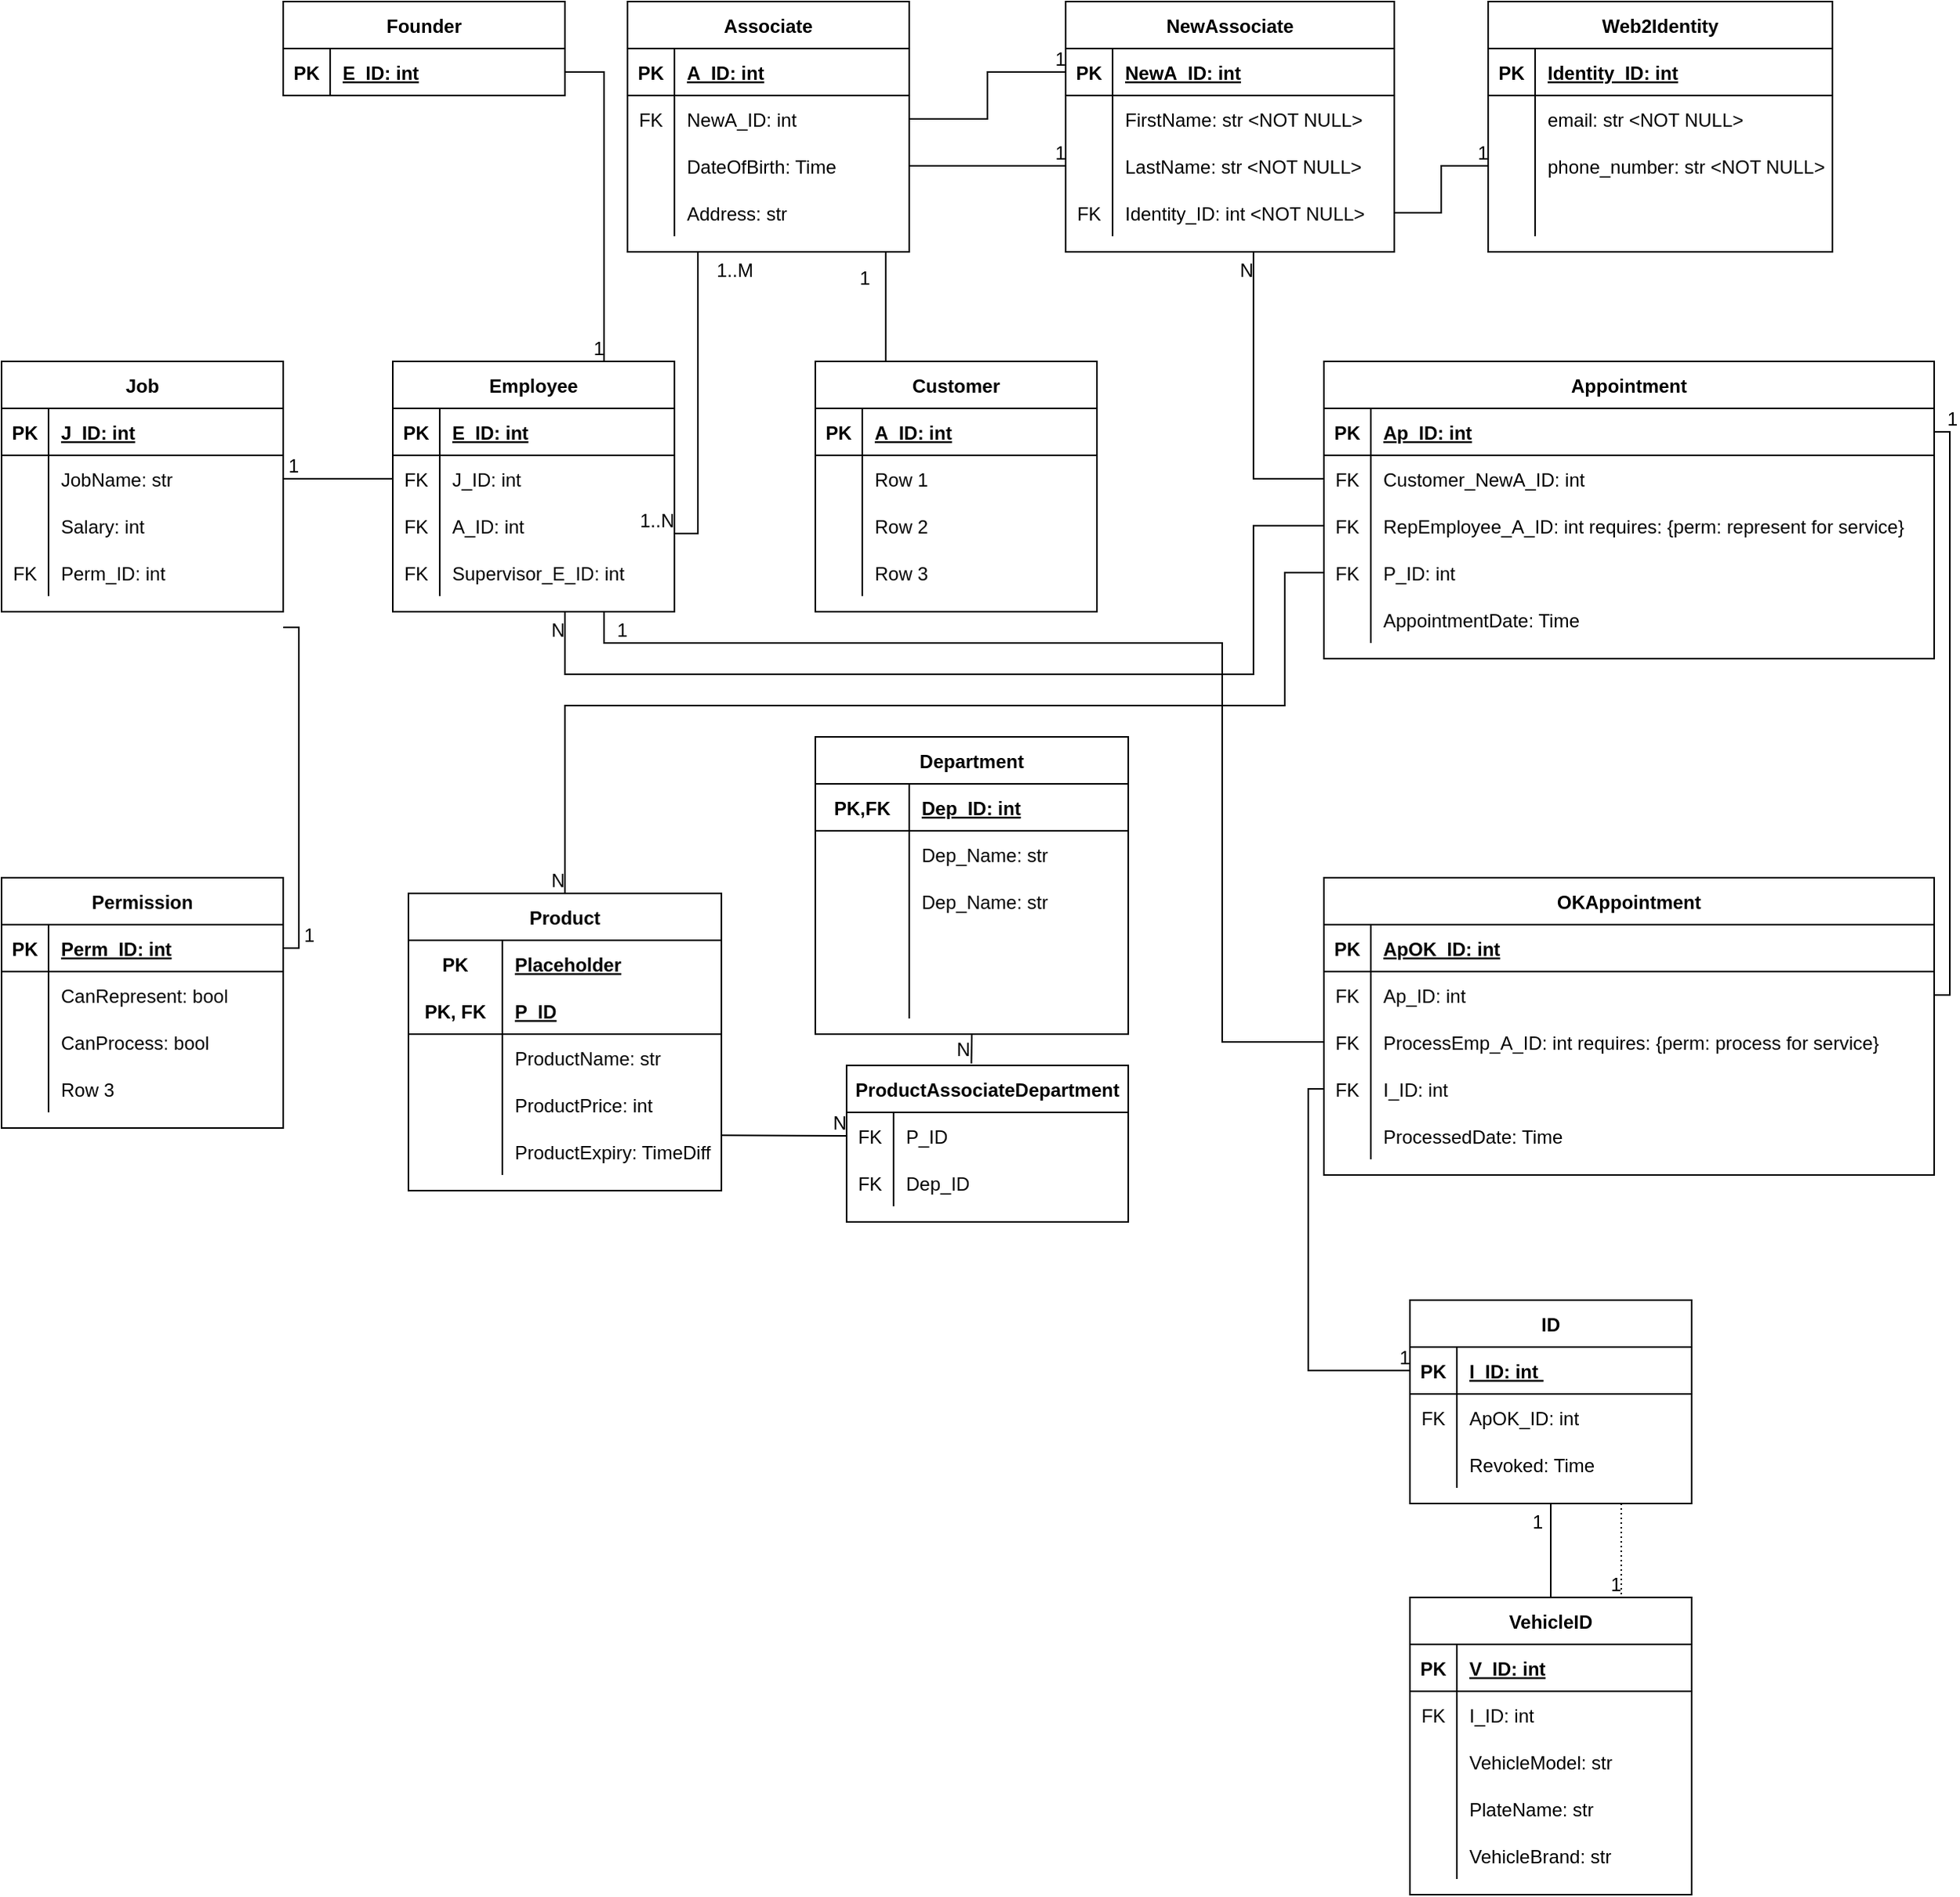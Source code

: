 <mxfile version="15.5.5" type="device" pages="2"><diagram id="R2lEEEUBdFMjLlhIrx00" name="Page-1"><mxGraphModel dx="4822" dy="1844" grid="1" gridSize="10" guides="1" tooltips="1" connect="1" arrows="1" fold="1" page="1" pageScale="1" pageWidth="850" pageHeight="1100" math="0" shadow="0" extFonts="Permanent Marker^https://fonts.googleapis.com/css?family=Permanent+Marker"><root><mxCell id="0"/><mxCell id="1" parent="0"/><mxCell id="dnUBaIv1aMOGEJIHoMsu-28" value="Associate" style="shape=table;startSize=30;container=1;collapsible=1;childLayout=tableLayout;fixedRows=1;rowLines=0;fontStyle=1;align=center;resizeLast=1;" vertex="1" parent="1"><mxGeometry x="-660" y="120" width="180" height="160" as="geometry"/></mxCell><mxCell id="dnUBaIv1aMOGEJIHoMsu-29" value="" style="shape=partialRectangle;collapsible=0;dropTarget=0;pointerEvents=0;fillColor=none;top=0;left=0;bottom=1;right=0;points=[[0,0.5],[1,0.5]];portConstraint=eastwest;" vertex="1" parent="dnUBaIv1aMOGEJIHoMsu-28"><mxGeometry y="30" width="180" height="30" as="geometry"/></mxCell><mxCell id="dnUBaIv1aMOGEJIHoMsu-30" value="PK" style="shape=partialRectangle;connectable=0;fillColor=none;top=0;left=0;bottom=0;right=0;fontStyle=1;overflow=hidden;" vertex="1" parent="dnUBaIv1aMOGEJIHoMsu-29"><mxGeometry width="30" height="30" as="geometry"><mxRectangle width="30" height="30" as="alternateBounds"/></mxGeometry></mxCell><mxCell id="dnUBaIv1aMOGEJIHoMsu-31" value="A_ID: int" style="shape=partialRectangle;connectable=0;fillColor=none;top=0;left=0;bottom=0;right=0;align=left;spacingLeft=6;fontStyle=5;overflow=hidden;" vertex="1" parent="dnUBaIv1aMOGEJIHoMsu-29"><mxGeometry x="30" width="150" height="30" as="geometry"><mxRectangle width="150" height="30" as="alternateBounds"/></mxGeometry></mxCell><mxCell id="dnUBaIv1aMOGEJIHoMsu-32" value="" style="shape=partialRectangle;collapsible=0;dropTarget=0;pointerEvents=0;fillColor=none;top=0;left=0;bottom=0;right=0;points=[[0,0.5],[1,0.5]];portConstraint=eastwest;" vertex="1" parent="dnUBaIv1aMOGEJIHoMsu-28"><mxGeometry y="60" width="180" height="30" as="geometry"/></mxCell><mxCell id="dnUBaIv1aMOGEJIHoMsu-33" value="FK" style="shape=partialRectangle;connectable=0;fillColor=none;top=0;left=0;bottom=0;right=0;editable=1;overflow=hidden;" vertex="1" parent="dnUBaIv1aMOGEJIHoMsu-32"><mxGeometry width="30" height="30" as="geometry"><mxRectangle width="30" height="30" as="alternateBounds"/></mxGeometry></mxCell><mxCell id="dnUBaIv1aMOGEJIHoMsu-34" value="NewA_ID: int" style="shape=partialRectangle;connectable=0;fillColor=none;top=0;left=0;bottom=0;right=0;align=left;spacingLeft=6;overflow=hidden;" vertex="1" parent="dnUBaIv1aMOGEJIHoMsu-32"><mxGeometry x="30" width="150" height="30" as="geometry"><mxRectangle width="150" height="30" as="alternateBounds"/></mxGeometry></mxCell><mxCell id="dnUBaIv1aMOGEJIHoMsu-38" value="" style="shape=partialRectangle;collapsible=0;dropTarget=0;pointerEvents=0;fillColor=none;top=0;left=0;bottom=0;right=0;points=[[0,0.5],[1,0.5]];portConstraint=eastwest;" vertex="1" parent="dnUBaIv1aMOGEJIHoMsu-28"><mxGeometry y="90" width="180" height="30" as="geometry"/></mxCell><mxCell id="dnUBaIv1aMOGEJIHoMsu-39" value="" style="shape=partialRectangle;connectable=0;fillColor=none;top=0;left=0;bottom=0;right=0;editable=1;overflow=hidden;" vertex="1" parent="dnUBaIv1aMOGEJIHoMsu-38"><mxGeometry width="30" height="30" as="geometry"><mxRectangle width="30" height="30" as="alternateBounds"/></mxGeometry></mxCell><mxCell id="dnUBaIv1aMOGEJIHoMsu-40" value="DateOfBirth: Time" style="shape=partialRectangle;connectable=0;fillColor=none;top=0;left=0;bottom=0;right=0;align=left;spacingLeft=6;overflow=hidden;" vertex="1" parent="dnUBaIv1aMOGEJIHoMsu-38"><mxGeometry x="30" width="150" height="30" as="geometry"><mxRectangle width="150" height="30" as="alternateBounds"/></mxGeometry></mxCell><mxCell id="4hPJbG30b4UJLHPw2dgT-89" value="" style="shape=partialRectangle;collapsible=0;dropTarget=0;pointerEvents=0;fillColor=none;top=0;left=0;bottom=0;right=0;points=[[0,0.5],[1,0.5]];portConstraint=eastwest;" vertex="1" parent="dnUBaIv1aMOGEJIHoMsu-28"><mxGeometry y="120" width="180" height="30" as="geometry"/></mxCell><mxCell id="4hPJbG30b4UJLHPw2dgT-90" value="" style="shape=partialRectangle;connectable=0;fillColor=none;top=0;left=0;bottom=0;right=0;editable=1;overflow=hidden;" vertex="1" parent="4hPJbG30b4UJLHPw2dgT-89"><mxGeometry width="30" height="30" as="geometry"><mxRectangle width="30" height="30" as="alternateBounds"/></mxGeometry></mxCell><mxCell id="4hPJbG30b4UJLHPw2dgT-91" value="Address: str" style="shape=partialRectangle;connectable=0;fillColor=none;top=0;left=0;bottom=0;right=0;align=left;spacingLeft=6;overflow=hidden;" vertex="1" parent="4hPJbG30b4UJLHPw2dgT-89"><mxGeometry x="30" width="150" height="30" as="geometry"><mxRectangle width="150" height="30" as="alternateBounds"/></mxGeometry></mxCell><mxCell id="dnUBaIv1aMOGEJIHoMsu-41" value="Employee" style="shape=table;startSize=30;container=1;collapsible=1;childLayout=tableLayout;fixedRows=1;rowLines=0;fontStyle=1;align=center;resizeLast=1;" vertex="1" parent="1"><mxGeometry x="-810" y="350" width="180" height="160" as="geometry"/></mxCell><mxCell id="dnUBaIv1aMOGEJIHoMsu-42" value="" style="shape=partialRectangle;collapsible=0;dropTarget=0;pointerEvents=0;fillColor=none;top=0;left=0;bottom=1;right=0;points=[[0,0.5],[1,0.5]];portConstraint=eastwest;" vertex="1" parent="dnUBaIv1aMOGEJIHoMsu-41"><mxGeometry y="30" width="180" height="30" as="geometry"/></mxCell><mxCell id="dnUBaIv1aMOGEJIHoMsu-43" value="PK" style="shape=partialRectangle;connectable=0;fillColor=none;top=0;left=0;bottom=0;right=0;fontStyle=1;overflow=hidden;" vertex="1" parent="dnUBaIv1aMOGEJIHoMsu-42"><mxGeometry width="30" height="30" as="geometry"><mxRectangle width="30" height="30" as="alternateBounds"/></mxGeometry></mxCell><mxCell id="dnUBaIv1aMOGEJIHoMsu-44" value="E_ID: int" style="shape=partialRectangle;connectable=0;fillColor=none;top=0;left=0;bottom=0;right=0;align=left;spacingLeft=6;fontStyle=5;overflow=hidden;" vertex="1" parent="dnUBaIv1aMOGEJIHoMsu-42"><mxGeometry x="30" width="150" height="30" as="geometry"><mxRectangle width="150" height="30" as="alternateBounds"/></mxGeometry></mxCell><mxCell id="dnUBaIv1aMOGEJIHoMsu-45" value="" style="shape=partialRectangle;collapsible=0;dropTarget=0;pointerEvents=0;fillColor=none;top=0;left=0;bottom=0;right=0;points=[[0,0.5],[1,0.5]];portConstraint=eastwest;" vertex="1" parent="dnUBaIv1aMOGEJIHoMsu-41"><mxGeometry y="60" width="180" height="30" as="geometry"/></mxCell><mxCell id="dnUBaIv1aMOGEJIHoMsu-46" value="FK" style="shape=partialRectangle;connectable=0;fillColor=none;top=0;left=0;bottom=0;right=0;editable=1;overflow=hidden;" vertex="1" parent="dnUBaIv1aMOGEJIHoMsu-45"><mxGeometry width="30" height="30" as="geometry"><mxRectangle width="30" height="30" as="alternateBounds"/></mxGeometry></mxCell><mxCell id="dnUBaIv1aMOGEJIHoMsu-47" value="J_ID: int" style="shape=partialRectangle;connectable=0;fillColor=none;top=0;left=0;bottom=0;right=0;align=left;spacingLeft=6;overflow=hidden;" vertex="1" parent="dnUBaIv1aMOGEJIHoMsu-45"><mxGeometry x="30" width="150" height="30" as="geometry"><mxRectangle width="150" height="30" as="alternateBounds"/></mxGeometry></mxCell><mxCell id="dnUBaIv1aMOGEJIHoMsu-48" value="" style="shape=partialRectangle;collapsible=0;dropTarget=0;pointerEvents=0;fillColor=none;top=0;left=0;bottom=0;right=0;points=[[0,0.5],[1,0.5]];portConstraint=eastwest;" vertex="1" parent="dnUBaIv1aMOGEJIHoMsu-41"><mxGeometry y="90" width="180" height="30" as="geometry"/></mxCell><mxCell id="dnUBaIv1aMOGEJIHoMsu-49" value="FK" style="shape=partialRectangle;connectable=0;fillColor=none;top=0;left=0;bottom=0;right=0;editable=1;overflow=hidden;" vertex="1" parent="dnUBaIv1aMOGEJIHoMsu-48"><mxGeometry width="30" height="30" as="geometry"><mxRectangle width="30" height="30" as="alternateBounds"/></mxGeometry></mxCell><mxCell id="dnUBaIv1aMOGEJIHoMsu-50" value="A_ID: int" style="shape=partialRectangle;connectable=0;fillColor=none;top=0;left=0;bottom=0;right=0;align=left;spacingLeft=6;overflow=hidden;" vertex="1" parent="dnUBaIv1aMOGEJIHoMsu-48"><mxGeometry x="30" width="150" height="30" as="geometry"><mxRectangle width="150" height="30" as="alternateBounds"/></mxGeometry></mxCell><mxCell id="dnUBaIv1aMOGEJIHoMsu-51" value="" style="shape=partialRectangle;collapsible=0;dropTarget=0;pointerEvents=0;fillColor=none;top=0;left=0;bottom=0;right=0;points=[[0,0.5],[1,0.5]];portConstraint=eastwest;" vertex="1" parent="dnUBaIv1aMOGEJIHoMsu-41"><mxGeometry y="120" width="180" height="30" as="geometry"/></mxCell><mxCell id="dnUBaIv1aMOGEJIHoMsu-52" value="FK" style="shape=partialRectangle;connectable=0;fillColor=none;top=0;left=0;bottom=0;right=0;editable=1;overflow=hidden;" vertex="1" parent="dnUBaIv1aMOGEJIHoMsu-51"><mxGeometry width="30" height="30" as="geometry"><mxRectangle width="30" height="30" as="alternateBounds"/></mxGeometry></mxCell><mxCell id="dnUBaIv1aMOGEJIHoMsu-53" value="Supervisor_E_ID: int" style="shape=partialRectangle;connectable=0;fillColor=none;top=0;left=0;bottom=0;right=0;align=left;spacingLeft=6;overflow=hidden;" vertex="1" parent="dnUBaIv1aMOGEJIHoMsu-51"><mxGeometry x="30" width="150" height="30" as="geometry"><mxRectangle width="150" height="30" as="alternateBounds"/></mxGeometry></mxCell><mxCell id="dnUBaIv1aMOGEJIHoMsu-54" value="Customer" style="shape=table;startSize=30;container=1;collapsible=1;childLayout=tableLayout;fixedRows=1;rowLines=0;fontStyle=1;align=center;resizeLast=1;" vertex="1" parent="1"><mxGeometry x="-540" y="350" width="180" height="160" as="geometry"/></mxCell><mxCell id="dnUBaIv1aMOGEJIHoMsu-55" value="" style="shape=partialRectangle;collapsible=0;dropTarget=0;pointerEvents=0;fillColor=none;top=0;left=0;bottom=1;right=0;points=[[0,0.5],[1,0.5]];portConstraint=eastwest;" vertex="1" parent="dnUBaIv1aMOGEJIHoMsu-54"><mxGeometry y="30" width="180" height="30" as="geometry"/></mxCell><mxCell id="dnUBaIv1aMOGEJIHoMsu-56" value="PK" style="shape=partialRectangle;connectable=0;fillColor=none;top=0;left=0;bottom=0;right=0;fontStyle=1;overflow=hidden;" vertex="1" parent="dnUBaIv1aMOGEJIHoMsu-55"><mxGeometry width="30" height="30" as="geometry"><mxRectangle width="30" height="30" as="alternateBounds"/></mxGeometry></mxCell><mxCell id="dnUBaIv1aMOGEJIHoMsu-57" value="A_ID: int" style="shape=partialRectangle;connectable=0;fillColor=none;top=0;left=0;bottom=0;right=0;align=left;spacingLeft=6;fontStyle=5;overflow=hidden;" vertex="1" parent="dnUBaIv1aMOGEJIHoMsu-55"><mxGeometry x="30" width="150" height="30" as="geometry"><mxRectangle width="150" height="30" as="alternateBounds"/></mxGeometry></mxCell><mxCell id="dnUBaIv1aMOGEJIHoMsu-58" value="" style="shape=partialRectangle;collapsible=0;dropTarget=0;pointerEvents=0;fillColor=none;top=0;left=0;bottom=0;right=0;points=[[0,0.5],[1,0.5]];portConstraint=eastwest;" vertex="1" parent="dnUBaIv1aMOGEJIHoMsu-54"><mxGeometry y="60" width="180" height="30" as="geometry"/></mxCell><mxCell id="dnUBaIv1aMOGEJIHoMsu-59" value="" style="shape=partialRectangle;connectable=0;fillColor=none;top=0;left=0;bottom=0;right=0;editable=1;overflow=hidden;" vertex="1" parent="dnUBaIv1aMOGEJIHoMsu-58"><mxGeometry width="30" height="30" as="geometry"><mxRectangle width="30" height="30" as="alternateBounds"/></mxGeometry></mxCell><mxCell id="dnUBaIv1aMOGEJIHoMsu-60" value="Row 1" style="shape=partialRectangle;connectable=0;fillColor=none;top=0;left=0;bottom=0;right=0;align=left;spacingLeft=6;overflow=hidden;" vertex="1" parent="dnUBaIv1aMOGEJIHoMsu-58"><mxGeometry x="30" width="150" height="30" as="geometry"><mxRectangle width="150" height="30" as="alternateBounds"/></mxGeometry></mxCell><mxCell id="dnUBaIv1aMOGEJIHoMsu-61" value="" style="shape=partialRectangle;collapsible=0;dropTarget=0;pointerEvents=0;fillColor=none;top=0;left=0;bottom=0;right=0;points=[[0,0.5],[1,0.5]];portConstraint=eastwest;" vertex="1" parent="dnUBaIv1aMOGEJIHoMsu-54"><mxGeometry y="90" width="180" height="30" as="geometry"/></mxCell><mxCell id="dnUBaIv1aMOGEJIHoMsu-62" value="" style="shape=partialRectangle;connectable=0;fillColor=none;top=0;left=0;bottom=0;right=0;editable=1;overflow=hidden;" vertex="1" parent="dnUBaIv1aMOGEJIHoMsu-61"><mxGeometry width="30" height="30" as="geometry"><mxRectangle width="30" height="30" as="alternateBounds"/></mxGeometry></mxCell><mxCell id="dnUBaIv1aMOGEJIHoMsu-63" value="Row 2" style="shape=partialRectangle;connectable=0;fillColor=none;top=0;left=0;bottom=0;right=0;align=left;spacingLeft=6;overflow=hidden;" vertex="1" parent="dnUBaIv1aMOGEJIHoMsu-61"><mxGeometry x="30" width="150" height="30" as="geometry"><mxRectangle width="150" height="30" as="alternateBounds"/></mxGeometry></mxCell><mxCell id="dnUBaIv1aMOGEJIHoMsu-64" value="" style="shape=partialRectangle;collapsible=0;dropTarget=0;pointerEvents=0;fillColor=none;top=0;left=0;bottom=0;right=0;points=[[0,0.5],[1,0.5]];portConstraint=eastwest;" vertex="1" parent="dnUBaIv1aMOGEJIHoMsu-54"><mxGeometry y="120" width="180" height="30" as="geometry"/></mxCell><mxCell id="dnUBaIv1aMOGEJIHoMsu-65" value="" style="shape=partialRectangle;connectable=0;fillColor=none;top=0;left=0;bottom=0;right=0;editable=1;overflow=hidden;" vertex="1" parent="dnUBaIv1aMOGEJIHoMsu-64"><mxGeometry width="30" height="30" as="geometry"><mxRectangle width="30" height="30" as="alternateBounds"/></mxGeometry></mxCell><mxCell id="dnUBaIv1aMOGEJIHoMsu-66" value="Row 3" style="shape=partialRectangle;connectable=0;fillColor=none;top=0;left=0;bottom=0;right=0;align=left;spacingLeft=6;overflow=hidden;" vertex="1" parent="dnUBaIv1aMOGEJIHoMsu-64"><mxGeometry x="30" width="150" height="30" as="geometry"><mxRectangle width="150" height="30" as="alternateBounds"/></mxGeometry></mxCell><mxCell id="dnUBaIv1aMOGEJIHoMsu-67" value="Job" style="shape=table;startSize=30;container=1;collapsible=1;childLayout=tableLayout;fixedRows=1;rowLines=0;fontStyle=1;align=center;resizeLast=1;" vertex="1" parent="1"><mxGeometry x="-1060" y="350" width="180" height="160" as="geometry"/></mxCell><mxCell id="dnUBaIv1aMOGEJIHoMsu-68" value="" style="shape=partialRectangle;collapsible=0;dropTarget=0;pointerEvents=0;fillColor=none;top=0;left=0;bottom=1;right=0;points=[[0,0.5],[1,0.5]];portConstraint=eastwest;" vertex="1" parent="dnUBaIv1aMOGEJIHoMsu-67"><mxGeometry y="30" width="180" height="30" as="geometry"/></mxCell><mxCell id="dnUBaIv1aMOGEJIHoMsu-69" value="PK" style="shape=partialRectangle;connectable=0;fillColor=none;top=0;left=0;bottom=0;right=0;fontStyle=1;overflow=hidden;" vertex="1" parent="dnUBaIv1aMOGEJIHoMsu-68"><mxGeometry width="30" height="30" as="geometry"><mxRectangle width="30" height="30" as="alternateBounds"/></mxGeometry></mxCell><mxCell id="dnUBaIv1aMOGEJIHoMsu-70" value="J_ID: int" style="shape=partialRectangle;connectable=0;fillColor=none;top=0;left=0;bottom=0;right=0;align=left;spacingLeft=6;fontStyle=5;overflow=hidden;" vertex="1" parent="dnUBaIv1aMOGEJIHoMsu-68"><mxGeometry x="30" width="150" height="30" as="geometry"><mxRectangle width="150" height="30" as="alternateBounds"/></mxGeometry></mxCell><mxCell id="4hPJbG30b4UJLHPw2dgT-340" value="" style="shape=partialRectangle;collapsible=0;dropTarget=0;pointerEvents=0;fillColor=none;top=0;left=0;bottom=0;right=0;points=[[0,0.5],[1,0.5]];portConstraint=eastwest;" vertex="1" parent="dnUBaIv1aMOGEJIHoMsu-67"><mxGeometry y="60" width="180" height="30" as="geometry"/></mxCell><mxCell id="4hPJbG30b4UJLHPw2dgT-341" value="" style="shape=partialRectangle;connectable=0;fillColor=none;top=0;left=0;bottom=0;right=0;editable=1;overflow=hidden;" vertex="1" parent="4hPJbG30b4UJLHPw2dgT-340"><mxGeometry width="30" height="30" as="geometry"><mxRectangle width="30" height="30" as="alternateBounds"/></mxGeometry></mxCell><mxCell id="4hPJbG30b4UJLHPw2dgT-342" value="JobName: str" style="shape=partialRectangle;connectable=0;fillColor=none;top=0;left=0;bottom=0;right=0;align=left;spacingLeft=6;overflow=hidden;" vertex="1" parent="4hPJbG30b4UJLHPw2dgT-340"><mxGeometry x="30" width="150" height="30" as="geometry"><mxRectangle width="150" height="30" as="alternateBounds"/></mxGeometry></mxCell><mxCell id="dnUBaIv1aMOGEJIHoMsu-71" value="" style="shape=partialRectangle;collapsible=0;dropTarget=0;pointerEvents=0;fillColor=none;top=0;left=0;bottom=0;right=0;points=[[0,0.5],[1,0.5]];portConstraint=eastwest;" vertex="1" parent="dnUBaIv1aMOGEJIHoMsu-67"><mxGeometry y="90" width="180" height="30" as="geometry"/></mxCell><mxCell id="dnUBaIv1aMOGEJIHoMsu-72" value="" style="shape=partialRectangle;connectable=0;fillColor=none;top=0;left=0;bottom=0;right=0;editable=1;overflow=hidden;" vertex="1" parent="dnUBaIv1aMOGEJIHoMsu-71"><mxGeometry width="30" height="30" as="geometry"><mxRectangle width="30" height="30" as="alternateBounds"/></mxGeometry></mxCell><mxCell id="dnUBaIv1aMOGEJIHoMsu-73" value="Salary: int" style="shape=partialRectangle;connectable=0;fillColor=none;top=0;left=0;bottom=0;right=0;align=left;spacingLeft=6;overflow=hidden;" vertex="1" parent="dnUBaIv1aMOGEJIHoMsu-71"><mxGeometry x="30" width="150" height="30" as="geometry"><mxRectangle width="150" height="30" as="alternateBounds"/></mxGeometry></mxCell><mxCell id="dnUBaIv1aMOGEJIHoMsu-77" value="" style="shape=partialRectangle;collapsible=0;dropTarget=0;pointerEvents=0;fillColor=none;top=0;left=0;bottom=0;right=0;points=[[0,0.5],[1,0.5]];portConstraint=eastwest;" vertex="1" parent="dnUBaIv1aMOGEJIHoMsu-67"><mxGeometry y="120" width="180" height="30" as="geometry"/></mxCell><mxCell id="dnUBaIv1aMOGEJIHoMsu-78" value="FK" style="shape=partialRectangle;connectable=0;fillColor=none;top=0;left=0;bottom=0;right=0;editable=1;overflow=hidden;" vertex="1" parent="dnUBaIv1aMOGEJIHoMsu-77"><mxGeometry width="30" height="30" as="geometry"><mxRectangle width="30" height="30" as="alternateBounds"/></mxGeometry></mxCell><mxCell id="dnUBaIv1aMOGEJIHoMsu-79" value="Perm_ID: int" style="shape=partialRectangle;connectable=0;fillColor=none;top=0;left=0;bottom=0;right=0;align=left;spacingLeft=6;overflow=hidden;" vertex="1" parent="dnUBaIv1aMOGEJIHoMsu-77"><mxGeometry x="30" width="150" height="30" as="geometry"><mxRectangle width="150" height="30" as="alternateBounds"/></mxGeometry></mxCell><mxCell id="4hPJbG30b4UJLHPw2dgT-1" value="Department" style="shape=table;startSize=30;container=1;collapsible=1;childLayout=tableLayout;fixedRows=1;rowLines=0;fontStyle=1;align=center;resizeLast=1;" vertex="1" parent="1"><mxGeometry x="-540" y="590" width="200" height="190" as="geometry"/></mxCell><mxCell id="4hPJbG30b4UJLHPw2dgT-2" value="" style="shape=partialRectangle;collapsible=0;dropTarget=0;pointerEvents=0;fillColor=none;top=0;left=0;bottom=1;right=0;points=[[0,0.5],[1,0.5]];portConstraint=eastwest;" vertex="1" parent="4hPJbG30b4UJLHPw2dgT-1"><mxGeometry y="30" width="200" height="30" as="geometry"/></mxCell><mxCell id="4hPJbG30b4UJLHPw2dgT-3" value="PK,FK" style="shape=partialRectangle;connectable=0;fillColor=none;top=0;left=0;bottom=0;right=0;fontStyle=1;overflow=hidden;" vertex="1" parent="4hPJbG30b4UJLHPw2dgT-2"><mxGeometry width="60" height="30" as="geometry"><mxRectangle width="60" height="30" as="alternateBounds"/></mxGeometry></mxCell><mxCell id="4hPJbG30b4UJLHPw2dgT-4" value="Dep_ID: int" style="shape=partialRectangle;connectable=0;fillColor=none;top=0;left=0;bottom=0;right=0;align=left;spacingLeft=6;fontStyle=5;overflow=hidden;" vertex="1" parent="4hPJbG30b4UJLHPw2dgT-2"><mxGeometry x="60" width="140" height="30" as="geometry"><mxRectangle width="140" height="30" as="alternateBounds"/></mxGeometry></mxCell><mxCell id="4hPJbG30b4UJLHPw2dgT-5" value="" style="shape=partialRectangle;collapsible=0;dropTarget=0;pointerEvents=0;fillColor=none;top=0;left=0;bottom=0;right=0;points=[[0,0.5],[1,0.5]];portConstraint=eastwest;" vertex="1" parent="4hPJbG30b4UJLHPw2dgT-1"><mxGeometry y="60" width="200" height="30" as="geometry"/></mxCell><mxCell id="4hPJbG30b4UJLHPw2dgT-6" value="" style="shape=partialRectangle;connectable=0;fillColor=none;top=0;left=0;bottom=0;right=0;editable=1;overflow=hidden;" vertex="1" parent="4hPJbG30b4UJLHPw2dgT-5"><mxGeometry width="60" height="30" as="geometry"><mxRectangle width="60" height="30" as="alternateBounds"/></mxGeometry></mxCell><mxCell id="4hPJbG30b4UJLHPw2dgT-7" value="Dep_Name: str" style="shape=partialRectangle;connectable=0;fillColor=none;top=0;left=0;bottom=0;right=0;align=left;spacingLeft=6;overflow=hidden;" vertex="1" parent="4hPJbG30b4UJLHPw2dgT-5"><mxGeometry x="60" width="140" height="30" as="geometry"><mxRectangle width="140" height="30" as="alternateBounds"/></mxGeometry></mxCell><mxCell id="4hPJbG30b4UJLHPw2dgT-396" value="" style="shape=partialRectangle;collapsible=0;dropTarget=0;pointerEvents=0;fillColor=none;top=0;left=0;bottom=0;right=0;points=[[0,0.5],[1,0.5]];portConstraint=eastwest;" vertex="1" parent="4hPJbG30b4UJLHPw2dgT-1"><mxGeometry y="90" width="200" height="30" as="geometry"/></mxCell><mxCell id="4hPJbG30b4UJLHPw2dgT-397" value="" style="shape=partialRectangle;connectable=0;fillColor=none;top=0;left=0;bottom=0;right=0;editable=1;overflow=hidden;" vertex="1" parent="4hPJbG30b4UJLHPw2dgT-396"><mxGeometry width="60" height="30" as="geometry"><mxRectangle width="60" height="30" as="alternateBounds"/></mxGeometry></mxCell><mxCell id="4hPJbG30b4UJLHPw2dgT-398" value="Dep_Name: str" style="shape=partialRectangle;connectable=0;fillColor=none;top=0;left=0;bottom=0;right=0;align=left;spacingLeft=6;overflow=hidden;" vertex="1" parent="4hPJbG30b4UJLHPw2dgT-396"><mxGeometry x="60" width="140" height="30" as="geometry"><mxRectangle width="140" height="30" as="alternateBounds"/></mxGeometry></mxCell><mxCell id="4hPJbG30b4UJLHPw2dgT-8" value="" style="shape=partialRectangle;collapsible=0;dropTarget=0;pointerEvents=0;fillColor=none;top=0;left=0;bottom=0;right=0;points=[[0,0.5],[1,0.5]];portConstraint=eastwest;" vertex="1" parent="4hPJbG30b4UJLHPw2dgT-1"><mxGeometry y="120" width="200" height="30" as="geometry"/></mxCell><mxCell id="4hPJbG30b4UJLHPw2dgT-9" value="" style="shape=partialRectangle;connectable=0;fillColor=none;top=0;left=0;bottom=0;right=0;editable=1;overflow=hidden;" vertex="1" parent="4hPJbG30b4UJLHPw2dgT-8"><mxGeometry width="60" height="30" as="geometry"><mxRectangle width="60" height="30" as="alternateBounds"/></mxGeometry></mxCell><mxCell id="4hPJbG30b4UJLHPw2dgT-10" value="" style="shape=partialRectangle;connectable=0;fillColor=none;top=0;left=0;bottom=0;right=0;align=left;spacingLeft=6;overflow=hidden;" vertex="1" parent="4hPJbG30b4UJLHPw2dgT-8"><mxGeometry x="60" width="140" height="30" as="geometry"><mxRectangle width="140" height="30" as="alternateBounds"/></mxGeometry></mxCell><mxCell id="4hPJbG30b4UJLHPw2dgT-11" value="" style="shape=partialRectangle;collapsible=0;dropTarget=0;pointerEvents=0;fillColor=none;top=0;left=0;bottom=0;right=0;points=[[0,0.5],[1,0.5]];portConstraint=eastwest;" vertex="1" parent="4hPJbG30b4UJLHPw2dgT-1"><mxGeometry y="150" width="200" height="30" as="geometry"/></mxCell><mxCell id="4hPJbG30b4UJLHPw2dgT-12" value="" style="shape=partialRectangle;connectable=0;fillColor=none;top=0;left=0;bottom=0;right=0;editable=1;overflow=hidden;" vertex="1" parent="4hPJbG30b4UJLHPw2dgT-11"><mxGeometry width="60" height="30" as="geometry"><mxRectangle width="60" height="30" as="alternateBounds"/></mxGeometry></mxCell><mxCell id="4hPJbG30b4UJLHPw2dgT-13" value="" style="shape=partialRectangle;connectable=0;fillColor=none;top=0;left=0;bottom=0;right=0;align=left;spacingLeft=6;overflow=hidden;" vertex="1" parent="4hPJbG30b4UJLHPw2dgT-11"><mxGeometry x="60" width="140" height="30" as="geometry"><mxRectangle width="140" height="30" as="alternateBounds"/></mxGeometry></mxCell><mxCell id="4hPJbG30b4UJLHPw2dgT-14" value="ID" style="shape=table;startSize=30;container=1;collapsible=1;childLayout=tableLayout;fixedRows=1;rowLines=0;fontStyle=1;align=center;resizeLast=1;" vertex="1" parent="1"><mxGeometry x="-160" y="950" width="180" height="130" as="geometry"/></mxCell><mxCell id="4hPJbG30b4UJLHPw2dgT-15" value="" style="shape=partialRectangle;collapsible=0;dropTarget=0;pointerEvents=0;fillColor=none;top=0;left=0;bottom=1;right=0;points=[[0,0.5],[1,0.5]];portConstraint=eastwest;" vertex="1" parent="4hPJbG30b4UJLHPw2dgT-14"><mxGeometry y="30" width="180" height="30" as="geometry"/></mxCell><mxCell id="4hPJbG30b4UJLHPw2dgT-16" value="PK" style="shape=partialRectangle;connectable=0;fillColor=none;top=0;left=0;bottom=0;right=0;fontStyle=1;overflow=hidden;" vertex="1" parent="4hPJbG30b4UJLHPw2dgT-15"><mxGeometry width="30" height="30" as="geometry"><mxRectangle width="30" height="30" as="alternateBounds"/></mxGeometry></mxCell><mxCell id="4hPJbG30b4UJLHPw2dgT-17" value="I_ID: int " style="shape=partialRectangle;connectable=0;fillColor=none;top=0;left=0;bottom=0;right=0;align=left;spacingLeft=6;fontStyle=5;overflow=hidden;" vertex="1" parent="4hPJbG30b4UJLHPw2dgT-15"><mxGeometry x="30" width="150" height="30" as="geometry"><mxRectangle width="150" height="30" as="alternateBounds"/></mxGeometry></mxCell><mxCell id="4hPJbG30b4UJLHPw2dgT-18" value="" style="shape=partialRectangle;collapsible=0;dropTarget=0;pointerEvents=0;fillColor=none;top=0;left=0;bottom=0;right=0;points=[[0,0.5],[1,0.5]];portConstraint=eastwest;" vertex="1" parent="4hPJbG30b4UJLHPw2dgT-14"><mxGeometry y="60" width="180" height="30" as="geometry"/></mxCell><mxCell id="4hPJbG30b4UJLHPw2dgT-19" value="FK" style="shape=partialRectangle;connectable=0;fillColor=none;top=0;left=0;bottom=0;right=0;editable=1;overflow=hidden;" vertex="1" parent="4hPJbG30b4UJLHPw2dgT-18"><mxGeometry width="30" height="30" as="geometry"><mxRectangle width="30" height="30" as="alternateBounds"/></mxGeometry></mxCell><mxCell id="4hPJbG30b4UJLHPw2dgT-20" value="ApOK_ID: int" style="shape=partialRectangle;connectable=0;fillColor=none;top=0;left=0;bottom=0;right=0;align=left;spacingLeft=6;overflow=hidden;" vertex="1" parent="4hPJbG30b4UJLHPw2dgT-18"><mxGeometry x="30" width="150" height="30" as="geometry"><mxRectangle width="150" height="30" as="alternateBounds"/></mxGeometry></mxCell><mxCell id="4hPJbG30b4UJLHPw2dgT-21" value="" style="shape=partialRectangle;collapsible=0;dropTarget=0;pointerEvents=0;fillColor=none;top=0;left=0;bottom=0;right=0;points=[[0,0.5],[1,0.5]];portConstraint=eastwest;" vertex="1" parent="4hPJbG30b4UJLHPw2dgT-14"><mxGeometry y="90" width="180" height="30" as="geometry"/></mxCell><mxCell id="4hPJbG30b4UJLHPw2dgT-22" value="" style="shape=partialRectangle;connectable=0;fillColor=none;top=0;left=0;bottom=0;right=0;editable=1;overflow=hidden;" vertex="1" parent="4hPJbG30b4UJLHPw2dgT-21"><mxGeometry width="30" height="30" as="geometry"><mxRectangle width="30" height="30" as="alternateBounds"/></mxGeometry></mxCell><mxCell id="4hPJbG30b4UJLHPw2dgT-23" value="Revoked: Time" style="shape=partialRectangle;connectable=0;fillColor=none;top=0;left=0;bottom=0;right=0;align=left;spacingLeft=6;overflow=hidden;" vertex="1" parent="4hPJbG30b4UJLHPw2dgT-21"><mxGeometry x="30" width="150" height="30" as="geometry"><mxRectangle width="150" height="30" as="alternateBounds"/></mxGeometry></mxCell><mxCell id="4hPJbG30b4UJLHPw2dgT-40" value="Permission" style="shape=table;startSize=30;container=1;collapsible=1;childLayout=tableLayout;fixedRows=1;rowLines=0;fontStyle=1;align=center;resizeLast=1;" vertex="1" parent="1"><mxGeometry x="-1060" y="680" width="180" height="160" as="geometry"/></mxCell><mxCell id="4hPJbG30b4UJLHPw2dgT-41" value="" style="shape=partialRectangle;collapsible=0;dropTarget=0;pointerEvents=0;fillColor=none;top=0;left=0;bottom=1;right=0;points=[[0,0.5],[1,0.5]];portConstraint=eastwest;" vertex="1" parent="4hPJbG30b4UJLHPw2dgT-40"><mxGeometry y="30" width="180" height="30" as="geometry"/></mxCell><mxCell id="4hPJbG30b4UJLHPw2dgT-42" value="PK" style="shape=partialRectangle;connectable=0;fillColor=none;top=0;left=0;bottom=0;right=0;fontStyle=1;overflow=hidden;" vertex="1" parent="4hPJbG30b4UJLHPw2dgT-41"><mxGeometry width="30" height="30" as="geometry"><mxRectangle width="30" height="30" as="alternateBounds"/></mxGeometry></mxCell><mxCell id="4hPJbG30b4UJLHPw2dgT-43" value="Perm_ID: int" style="shape=partialRectangle;connectable=0;fillColor=none;top=0;left=0;bottom=0;right=0;align=left;spacingLeft=6;fontStyle=5;overflow=hidden;" vertex="1" parent="4hPJbG30b4UJLHPw2dgT-41"><mxGeometry x="30" width="150" height="30" as="geometry"><mxRectangle width="150" height="30" as="alternateBounds"/></mxGeometry></mxCell><mxCell id="4hPJbG30b4UJLHPw2dgT-44" value="" style="shape=partialRectangle;collapsible=0;dropTarget=0;pointerEvents=0;fillColor=none;top=0;left=0;bottom=0;right=0;points=[[0,0.5],[1,0.5]];portConstraint=eastwest;" vertex="1" parent="4hPJbG30b4UJLHPw2dgT-40"><mxGeometry y="60" width="180" height="30" as="geometry"/></mxCell><mxCell id="4hPJbG30b4UJLHPw2dgT-45" value="" style="shape=partialRectangle;connectable=0;fillColor=none;top=0;left=0;bottom=0;right=0;editable=1;overflow=hidden;" vertex="1" parent="4hPJbG30b4UJLHPw2dgT-44"><mxGeometry width="30" height="30" as="geometry"><mxRectangle width="30" height="30" as="alternateBounds"/></mxGeometry></mxCell><mxCell id="4hPJbG30b4UJLHPw2dgT-46" value="CanRepresent: bool" style="shape=partialRectangle;connectable=0;fillColor=none;top=0;left=0;bottom=0;right=0;align=left;spacingLeft=6;overflow=hidden;" vertex="1" parent="4hPJbG30b4UJLHPw2dgT-44"><mxGeometry x="30" width="150" height="30" as="geometry"><mxRectangle width="150" height="30" as="alternateBounds"/></mxGeometry></mxCell><mxCell id="4hPJbG30b4UJLHPw2dgT-47" value="" style="shape=partialRectangle;collapsible=0;dropTarget=0;pointerEvents=0;fillColor=none;top=0;left=0;bottom=0;right=0;points=[[0,0.5],[1,0.5]];portConstraint=eastwest;" vertex="1" parent="4hPJbG30b4UJLHPw2dgT-40"><mxGeometry y="90" width="180" height="30" as="geometry"/></mxCell><mxCell id="4hPJbG30b4UJLHPw2dgT-48" value="" style="shape=partialRectangle;connectable=0;fillColor=none;top=0;left=0;bottom=0;right=0;editable=1;overflow=hidden;" vertex="1" parent="4hPJbG30b4UJLHPw2dgT-47"><mxGeometry width="30" height="30" as="geometry"><mxRectangle width="30" height="30" as="alternateBounds"/></mxGeometry></mxCell><mxCell id="4hPJbG30b4UJLHPw2dgT-49" value="CanProcess: bool" style="shape=partialRectangle;connectable=0;fillColor=none;top=0;left=0;bottom=0;right=0;align=left;spacingLeft=6;overflow=hidden;" vertex="1" parent="4hPJbG30b4UJLHPw2dgT-47"><mxGeometry x="30" width="150" height="30" as="geometry"><mxRectangle width="150" height="30" as="alternateBounds"/></mxGeometry></mxCell><mxCell id="4hPJbG30b4UJLHPw2dgT-50" value="" style="shape=partialRectangle;collapsible=0;dropTarget=0;pointerEvents=0;fillColor=none;top=0;left=0;bottom=0;right=0;points=[[0,0.5],[1,0.5]];portConstraint=eastwest;" vertex="1" parent="4hPJbG30b4UJLHPw2dgT-40"><mxGeometry y="120" width="180" height="30" as="geometry"/></mxCell><mxCell id="4hPJbG30b4UJLHPw2dgT-51" value="" style="shape=partialRectangle;connectable=0;fillColor=none;top=0;left=0;bottom=0;right=0;editable=1;overflow=hidden;" vertex="1" parent="4hPJbG30b4UJLHPw2dgT-50"><mxGeometry width="30" height="30" as="geometry"><mxRectangle width="30" height="30" as="alternateBounds"/></mxGeometry></mxCell><mxCell id="4hPJbG30b4UJLHPw2dgT-52" value="Row 3" style="shape=partialRectangle;connectable=0;fillColor=none;top=0;left=0;bottom=0;right=0;align=left;spacingLeft=6;overflow=hidden;" vertex="1" parent="4hPJbG30b4UJLHPw2dgT-50"><mxGeometry x="30" width="150" height="30" as="geometry"><mxRectangle width="150" height="30" as="alternateBounds"/></mxGeometry></mxCell><mxCell id="4hPJbG30b4UJLHPw2dgT-53" value="OKAppointment" style="shape=table;startSize=30;container=1;collapsible=1;childLayout=tableLayout;fixedRows=1;rowLines=0;fontStyle=1;align=center;resizeLast=1;" vertex="1" parent="1"><mxGeometry x="-215" y="680" width="390" height="190" as="geometry"/></mxCell><mxCell id="4hPJbG30b4UJLHPw2dgT-54" value="" style="shape=partialRectangle;collapsible=0;dropTarget=0;pointerEvents=0;fillColor=none;top=0;left=0;bottom=1;right=0;points=[[0,0.5],[1,0.5]];portConstraint=eastwest;" vertex="1" parent="4hPJbG30b4UJLHPw2dgT-53"><mxGeometry y="30" width="390" height="30" as="geometry"/></mxCell><mxCell id="4hPJbG30b4UJLHPw2dgT-55" value="PK" style="shape=partialRectangle;connectable=0;fillColor=none;top=0;left=0;bottom=0;right=0;fontStyle=1;overflow=hidden;" vertex="1" parent="4hPJbG30b4UJLHPw2dgT-54"><mxGeometry width="30" height="30" as="geometry"><mxRectangle width="30" height="30" as="alternateBounds"/></mxGeometry></mxCell><mxCell id="4hPJbG30b4UJLHPw2dgT-56" value="ApOK_ID: int" style="shape=partialRectangle;connectable=0;fillColor=none;top=0;left=0;bottom=0;right=0;align=left;spacingLeft=6;fontStyle=5;overflow=hidden;" vertex="1" parent="4hPJbG30b4UJLHPw2dgT-54"><mxGeometry x="30" width="360" height="30" as="geometry"><mxRectangle width="360" height="30" as="alternateBounds"/></mxGeometry></mxCell><mxCell id="4hPJbG30b4UJLHPw2dgT-157" value="" style="shape=partialRectangle;collapsible=0;dropTarget=0;pointerEvents=0;fillColor=none;top=0;left=0;bottom=0;right=0;points=[[0,0.5],[1,0.5]];portConstraint=eastwest;" vertex="1" parent="4hPJbG30b4UJLHPw2dgT-53"><mxGeometry y="60" width="390" height="30" as="geometry"/></mxCell><mxCell id="4hPJbG30b4UJLHPw2dgT-158" value="FK" style="shape=partialRectangle;connectable=0;fillColor=none;top=0;left=0;bottom=0;right=0;editable=1;overflow=hidden;" vertex="1" parent="4hPJbG30b4UJLHPw2dgT-157"><mxGeometry width="30" height="30" as="geometry"><mxRectangle width="30" height="30" as="alternateBounds"/></mxGeometry></mxCell><mxCell id="4hPJbG30b4UJLHPw2dgT-159" value="Ap_ID: int" style="shape=partialRectangle;connectable=0;fillColor=none;top=0;left=0;bottom=0;right=0;align=left;spacingLeft=6;overflow=hidden;" vertex="1" parent="4hPJbG30b4UJLHPw2dgT-157"><mxGeometry x="30" width="360" height="30" as="geometry"><mxRectangle width="360" height="30" as="alternateBounds"/></mxGeometry></mxCell><mxCell id="4hPJbG30b4UJLHPw2dgT-154" value="" style="shape=partialRectangle;collapsible=0;dropTarget=0;pointerEvents=0;fillColor=none;top=0;left=0;bottom=0;right=0;points=[[0,0.5],[1,0.5]];portConstraint=eastwest;" vertex="1" parent="4hPJbG30b4UJLHPw2dgT-53"><mxGeometry y="90" width="390" height="30" as="geometry"/></mxCell><mxCell id="4hPJbG30b4UJLHPw2dgT-155" value="FK" style="shape=partialRectangle;connectable=0;fillColor=none;top=0;left=0;bottom=0;right=0;editable=1;overflow=hidden;" vertex="1" parent="4hPJbG30b4UJLHPw2dgT-154"><mxGeometry width="30" height="30" as="geometry"><mxRectangle width="30" height="30" as="alternateBounds"/></mxGeometry></mxCell><mxCell id="4hPJbG30b4UJLHPw2dgT-156" value="ProcessEmp_A_ID: int requires: {perm: process for service}" style="shape=partialRectangle;connectable=0;fillColor=none;top=0;left=0;bottom=0;right=0;align=left;spacingLeft=6;overflow=hidden;" vertex="1" parent="4hPJbG30b4UJLHPw2dgT-154"><mxGeometry x="30" width="360" height="30" as="geometry"><mxRectangle width="360" height="30" as="alternateBounds"/></mxGeometry></mxCell><mxCell id="4hPJbG30b4UJLHPw2dgT-198" value="" style="shape=partialRectangle;collapsible=0;dropTarget=0;pointerEvents=0;fillColor=none;top=0;left=0;bottom=0;right=0;points=[[0,0.5],[1,0.5]];portConstraint=eastwest;" vertex="1" parent="4hPJbG30b4UJLHPw2dgT-53"><mxGeometry y="120" width="390" height="30" as="geometry"/></mxCell><mxCell id="4hPJbG30b4UJLHPw2dgT-199" value="FK" style="shape=partialRectangle;connectable=0;fillColor=none;top=0;left=0;bottom=0;right=0;editable=1;overflow=hidden;" vertex="1" parent="4hPJbG30b4UJLHPw2dgT-198"><mxGeometry width="30" height="30" as="geometry"><mxRectangle width="30" height="30" as="alternateBounds"/></mxGeometry></mxCell><mxCell id="4hPJbG30b4UJLHPw2dgT-200" value="I_ID: int" style="shape=partialRectangle;connectable=0;fillColor=none;top=0;left=0;bottom=0;right=0;align=left;spacingLeft=6;overflow=hidden;" vertex="1" parent="4hPJbG30b4UJLHPw2dgT-198"><mxGeometry x="30" width="360" height="30" as="geometry"><mxRectangle width="360" height="30" as="alternateBounds"/></mxGeometry></mxCell><mxCell id="4hPJbG30b4UJLHPw2dgT-63" value="" style="shape=partialRectangle;collapsible=0;dropTarget=0;pointerEvents=0;fillColor=none;top=0;left=0;bottom=0;right=0;points=[[0,0.5],[1,0.5]];portConstraint=eastwest;" vertex="1" parent="4hPJbG30b4UJLHPw2dgT-53"><mxGeometry y="150" width="390" height="30" as="geometry"/></mxCell><mxCell id="4hPJbG30b4UJLHPw2dgT-64" value="" style="shape=partialRectangle;connectable=0;fillColor=none;top=0;left=0;bottom=0;right=0;editable=1;overflow=hidden;" vertex="1" parent="4hPJbG30b4UJLHPw2dgT-63"><mxGeometry width="30" height="30" as="geometry"><mxRectangle width="30" height="30" as="alternateBounds"/></mxGeometry></mxCell><mxCell id="4hPJbG30b4UJLHPw2dgT-65" value="ProcessedDate: Time" style="shape=partialRectangle;connectable=0;fillColor=none;top=0;left=0;bottom=0;right=0;align=left;spacingLeft=6;overflow=hidden;" vertex="1" parent="4hPJbG30b4UJLHPw2dgT-63"><mxGeometry x="30" width="360" height="30" as="geometry"><mxRectangle width="360" height="30" as="alternateBounds"/></mxGeometry></mxCell><mxCell id="4hPJbG30b4UJLHPw2dgT-127" value="NewAssociate" style="shape=table;startSize=30;container=1;collapsible=1;childLayout=tableLayout;fixedRows=1;rowLines=0;fontStyle=1;align=center;resizeLast=1;" vertex="1" parent="1"><mxGeometry x="-380" y="120" width="210" height="160" as="geometry"/></mxCell><mxCell id="4hPJbG30b4UJLHPw2dgT-128" value="" style="shape=partialRectangle;collapsible=0;dropTarget=0;pointerEvents=0;fillColor=none;top=0;left=0;bottom=1;right=0;points=[[0,0.5],[1,0.5]];portConstraint=eastwest;" vertex="1" parent="4hPJbG30b4UJLHPw2dgT-127"><mxGeometry y="30" width="210" height="30" as="geometry"/></mxCell><mxCell id="4hPJbG30b4UJLHPw2dgT-129" value="PK" style="shape=partialRectangle;connectable=0;fillColor=none;top=0;left=0;bottom=0;right=0;fontStyle=1;overflow=hidden;" vertex="1" parent="4hPJbG30b4UJLHPw2dgT-128"><mxGeometry width="30" height="30" as="geometry"><mxRectangle width="30" height="30" as="alternateBounds"/></mxGeometry></mxCell><mxCell id="4hPJbG30b4UJLHPw2dgT-130" value="NewA_ID: int" style="shape=partialRectangle;connectable=0;fillColor=none;top=0;left=0;bottom=0;right=0;align=left;spacingLeft=6;fontStyle=5;overflow=hidden;" vertex="1" parent="4hPJbG30b4UJLHPw2dgT-128"><mxGeometry x="30" width="180" height="30" as="geometry"><mxRectangle width="180" height="30" as="alternateBounds"/></mxGeometry></mxCell><mxCell id="4hPJbG30b4UJLHPw2dgT-131" value="" style="shape=partialRectangle;collapsible=0;dropTarget=0;pointerEvents=0;fillColor=none;top=0;left=0;bottom=0;right=0;points=[[0,0.5],[1,0.5]];portConstraint=eastwest;" vertex="1" parent="4hPJbG30b4UJLHPw2dgT-127"><mxGeometry y="60" width="210" height="30" as="geometry"/></mxCell><mxCell id="4hPJbG30b4UJLHPw2dgT-132" value="" style="shape=partialRectangle;connectable=0;fillColor=none;top=0;left=0;bottom=0;right=0;editable=1;overflow=hidden;" vertex="1" parent="4hPJbG30b4UJLHPw2dgT-131"><mxGeometry width="30" height="30" as="geometry"><mxRectangle width="30" height="30" as="alternateBounds"/></mxGeometry></mxCell><mxCell id="4hPJbG30b4UJLHPw2dgT-133" value="FirstName: str &lt;NOT NULL&gt;" style="shape=partialRectangle;connectable=0;fillColor=none;top=0;left=0;bottom=0;right=0;align=left;spacingLeft=6;overflow=hidden;" vertex="1" parent="4hPJbG30b4UJLHPw2dgT-131"><mxGeometry x="30" width="180" height="30" as="geometry"><mxRectangle width="180" height="30" as="alternateBounds"/></mxGeometry></mxCell><mxCell id="4hPJbG30b4UJLHPw2dgT-134" value="" style="shape=partialRectangle;collapsible=0;dropTarget=0;pointerEvents=0;fillColor=none;top=0;left=0;bottom=0;right=0;points=[[0,0.5],[1,0.5]];portConstraint=eastwest;" vertex="1" parent="4hPJbG30b4UJLHPw2dgT-127"><mxGeometry y="90" width="210" height="30" as="geometry"/></mxCell><mxCell id="4hPJbG30b4UJLHPw2dgT-135" value="" style="shape=partialRectangle;connectable=0;fillColor=none;top=0;left=0;bottom=0;right=0;editable=1;overflow=hidden;" vertex="1" parent="4hPJbG30b4UJLHPw2dgT-134"><mxGeometry width="30" height="30" as="geometry"><mxRectangle width="30" height="30" as="alternateBounds"/></mxGeometry></mxCell><mxCell id="4hPJbG30b4UJLHPw2dgT-136" value="LastName: str &lt;NOT NULL&gt;" style="shape=partialRectangle;connectable=0;fillColor=none;top=0;left=0;bottom=0;right=0;align=left;spacingLeft=6;overflow=hidden;" vertex="1" parent="4hPJbG30b4UJLHPw2dgT-134"><mxGeometry x="30" width="180" height="30" as="geometry"><mxRectangle width="180" height="30" as="alternateBounds"/></mxGeometry></mxCell><mxCell id="4hPJbG30b4UJLHPw2dgT-271" value="" style="shape=partialRectangle;collapsible=0;dropTarget=0;pointerEvents=0;fillColor=none;top=0;left=0;bottom=0;right=0;points=[[0,0.5],[1,0.5]];portConstraint=eastwest;" vertex="1" parent="4hPJbG30b4UJLHPw2dgT-127"><mxGeometry y="120" width="210" height="30" as="geometry"/></mxCell><mxCell id="4hPJbG30b4UJLHPw2dgT-272" value="FK" style="shape=partialRectangle;connectable=0;fillColor=none;top=0;left=0;bottom=0;right=0;editable=1;overflow=hidden;" vertex="1" parent="4hPJbG30b4UJLHPw2dgT-271"><mxGeometry width="30" height="30" as="geometry"><mxRectangle width="30" height="30" as="alternateBounds"/></mxGeometry></mxCell><mxCell id="4hPJbG30b4UJLHPw2dgT-273" value="Identity_ID: int &lt;NOT NULL&gt;" style="shape=partialRectangle;connectable=0;fillColor=none;top=0;left=0;bottom=0;right=0;align=left;spacingLeft=6;overflow=hidden;" vertex="1" parent="4hPJbG30b4UJLHPw2dgT-271"><mxGeometry x="30" width="180" height="30" as="geometry"><mxRectangle width="180" height="30" as="alternateBounds"/></mxGeometry></mxCell><mxCell id="4hPJbG30b4UJLHPw2dgT-161" value="Appointment" style="shape=table;startSize=30;container=1;collapsible=1;childLayout=tableLayout;fixedRows=1;rowLines=0;fontStyle=1;align=center;resizeLast=1;" vertex="1" parent="1"><mxGeometry x="-215" y="350" width="390" height="190" as="geometry"/></mxCell><mxCell id="4hPJbG30b4UJLHPw2dgT-162" value="" style="shape=partialRectangle;collapsible=0;dropTarget=0;pointerEvents=0;fillColor=none;top=0;left=0;bottom=1;right=0;points=[[0,0.5],[1,0.5]];portConstraint=eastwest;" vertex="1" parent="4hPJbG30b4UJLHPw2dgT-161"><mxGeometry y="30" width="390" height="30" as="geometry"/></mxCell><mxCell id="4hPJbG30b4UJLHPw2dgT-163" value="PK" style="shape=partialRectangle;connectable=0;fillColor=none;top=0;left=0;bottom=0;right=0;fontStyle=1;overflow=hidden;" vertex="1" parent="4hPJbG30b4UJLHPw2dgT-162"><mxGeometry width="30" height="30" as="geometry"><mxRectangle width="30" height="30" as="alternateBounds"/></mxGeometry></mxCell><mxCell id="4hPJbG30b4UJLHPw2dgT-164" value="Ap_ID: int" style="shape=partialRectangle;connectable=0;fillColor=none;top=0;left=0;bottom=0;right=0;align=left;spacingLeft=6;fontStyle=5;overflow=hidden;" vertex="1" parent="4hPJbG30b4UJLHPw2dgT-162"><mxGeometry x="30" width="360" height="30" as="geometry"><mxRectangle width="360" height="30" as="alternateBounds"/></mxGeometry></mxCell><mxCell id="4hPJbG30b4UJLHPw2dgT-165" value="" style="shape=partialRectangle;collapsible=0;dropTarget=0;pointerEvents=0;fillColor=none;top=0;left=0;bottom=0;right=0;points=[[0,0.5],[1,0.5]];portConstraint=eastwest;" vertex="1" parent="4hPJbG30b4UJLHPw2dgT-161"><mxGeometry y="60" width="390" height="30" as="geometry"/></mxCell><mxCell id="4hPJbG30b4UJLHPw2dgT-166" value="FK" style="shape=partialRectangle;connectable=0;fillColor=none;top=0;left=0;bottom=0;right=0;editable=1;overflow=hidden;" vertex="1" parent="4hPJbG30b4UJLHPw2dgT-165"><mxGeometry width="30" height="30" as="geometry"><mxRectangle width="30" height="30" as="alternateBounds"/></mxGeometry></mxCell><mxCell id="4hPJbG30b4UJLHPw2dgT-167" value="Customer_NewA_ID: int" style="shape=partialRectangle;connectable=0;fillColor=none;top=0;left=0;bottom=0;right=0;align=left;spacingLeft=6;overflow=hidden;" vertex="1" parent="4hPJbG30b4UJLHPw2dgT-165"><mxGeometry x="30" width="360" height="30" as="geometry"><mxRectangle width="360" height="30" as="alternateBounds"/></mxGeometry></mxCell><mxCell id="4hPJbG30b4UJLHPw2dgT-168" value="" style="shape=partialRectangle;collapsible=0;dropTarget=0;pointerEvents=0;fillColor=none;top=0;left=0;bottom=0;right=0;points=[[0,0.5],[1,0.5]];portConstraint=eastwest;" vertex="1" parent="4hPJbG30b4UJLHPw2dgT-161"><mxGeometry y="90" width="390" height="30" as="geometry"/></mxCell><mxCell id="4hPJbG30b4UJLHPw2dgT-169" value="FK" style="shape=partialRectangle;connectable=0;fillColor=none;top=0;left=0;bottom=0;right=0;editable=1;overflow=hidden;" vertex="1" parent="4hPJbG30b4UJLHPw2dgT-168"><mxGeometry width="30" height="30" as="geometry"><mxRectangle width="30" height="30" as="alternateBounds"/></mxGeometry></mxCell><mxCell id="4hPJbG30b4UJLHPw2dgT-170" value="RepEmployee_A_ID: int requires: {perm: represent for service}" style="shape=partialRectangle;connectable=0;fillColor=none;top=0;left=0;bottom=0;right=0;align=left;spacingLeft=6;overflow=hidden;" vertex="1" parent="4hPJbG30b4UJLHPw2dgT-168"><mxGeometry x="30" width="360" height="30" as="geometry"><mxRectangle width="360" height="30" as="alternateBounds"/></mxGeometry></mxCell><mxCell id="4hPJbG30b4UJLHPw2dgT-174" value="" style="shape=partialRectangle;collapsible=0;dropTarget=0;pointerEvents=0;fillColor=none;top=0;left=0;bottom=0;right=0;points=[[0,0.5],[1,0.5]];portConstraint=eastwest;" vertex="1" parent="4hPJbG30b4UJLHPw2dgT-161"><mxGeometry y="120" width="390" height="30" as="geometry"/></mxCell><mxCell id="4hPJbG30b4UJLHPw2dgT-175" value="FK" style="shape=partialRectangle;connectable=0;fillColor=none;top=0;left=0;bottom=0;right=0;editable=1;overflow=hidden;" vertex="1" parent="4hPJbG30b4UJLHPw2dgT-174"><mxGeometry width="30" height="30" as="geometry"><mxRectangle width="30" height="30" as="alternateBounds"/></mxGeometry></mxCell><mxCell id="4hPJbG30b4UJLHPw2dgT-176" value="P_ID: int" style="shape=partialRectangle;connectable=0;fillColor=none;top=0;left=0;bottom=0;right=0;align=left;spacingLeft=6;overflow=hidden;" vertex="1" parent="4hPJbG30b4UJLHPw2dgT-174"><mxGeometry x="30" width="360" height="30" as="geometry"><mxRectangle width="360" height="30" as="alternateBounds"/></mxGeometry></mxCell><mxCell id="4hPJbG30b4UJLHPw2dgT-180" value="" style="shape=partialRectangle;collapsible=0;dropTarget=0;pointerEvents=0;fillColor=none;top=0;left=0;bottom=0;right=0;points=[[0,0.5],[1,0.5]];portConstraint=eastwest;" vertex="1" parent="4hPJbG30b4UJLHPw2dgT-161"><mxGeometry y="150" width="390" height="30" as="geometry"/></mxCell><mxCell id="4hPJbG30b4UJLHPw2dgT-181" value="" style="shape=partialRectangle;connectable=0;fillColor=none;top=0;left=0;bottom=0;right=0;editable=1;overflow=hidden;" vertex="1" parent="4hPJbG30b4UJLHPw2dgT-180"><mxGeometry width="30" height="30" as="geometry"><mxRectangle width="30" height="30" as="alternateBounds"/></mxGeometry></mxCell><mxCell id="4hPJbG30b4UJLHPw2dgT-182" value="AppointmentDate: Time" style="shape=partialRectangle;connectable=0;fillColor=none;top=0;left=0;bottom=0;right=0;align=left;spacingLeft=6;overflow=hidden;" vertex="1" parent="4hPJbG30b4UJLHPw2dgT-180"><mxGeometry x="30" width="360" height="30" as="geometry"><mxRectangle width="360" height="30" as="alternateBounds"/></mxGeometry></mxCell><mxCell id="4hPJbG30b4UJLHPw2dgT-184" value="VehicleID" style="shape=table;startSize=30;container=1;collapsible=1;childLayout=tableLayout;fixedRows=1;rowLines=0;fontStyle=1;align=center;resizeLast=1;" vertex="1" parent="1"><mxGeometry x="-160" y="1140" width="180" height="190" as="geometry"/></mxCell><mxCell id="4hPJbG30b4UJLHPw2dgT-185" value="" style="shape=partialRectangle;collapsible=0;dropTarget=0;pointerEvents=0;fillColor=none;top=0;left=0;bottom=1;right=0;points=[[0,0.5],[1,0.5]];portConstraint=eastwest;" vertex="1" parent="4hPJbG30b4UJLHPw2dgT-184"><mxGeometry y="30" width="180" height="30" as="geometry"/></mxCell><mxCell id="4hPJbG30b4UJLHPw2dgT-186" value="PK" style="shape=partialRectangle;connectable=0;fillColor=none;top=0;left=0;bottom=0;right=0;fontStyle=1;overflow=hidden;" vertex="1" parent="4hPJbG30b4UJLHPw2dgT-185"><mxGeometry width="30" height="30" as="geometry"><mxRectangle width="30" height="30" as="alternateBounds"/></mxGeometry></mxCell><mxCell id="4hPJbG30b4UJLHPw2dgT-187" value="V_ID: int" style="shape=partialRectangle;connectable=0;fillColor=none;top=0;left=0;bottom=0;right=0;align=left;spacingLeft=6;fontStyle=5;overflow=hidden;" vertex="1" parent="4hPJbG30b4UJLHPw2dgT-185"><mxGeometry x="30" width="150" height="30" as="geometry"><mxRectangle width="150" height="30" as="alternateBounds"/></mxGeometry></mxCell><mxCell id="4hPJbG30b4UJLHPw2dgT-188" value="" style="shape=partialRectangle;collapsible=0;dropTarget=0;pointerEvents=0;fillColor=none;top=0;left=0;bottom=0;right=0;points=[[0,0.5],[1,0.5]];portConstraint=eastwest;" vertex="1" parent="4hPJbG30b4UJLHPw2dgT-184"><mxGeometry y="60" width="180" height="30" as="geometry"/></mxCell><mxCell id="4hPJbG30b4UJLHPw2dgT-189" value="FK" style="shape=partialRectangle;connectable=0;fillColor=none;top=0;left=0;bottom=0;right=0;editable=1;overflow=hidden;" vertex="1" parent="4hPJbG30b4UJLHPw2dgT-188"><mxGeometry width="30" height="30" as="geometry"><mxRectangle width="30" height="30" as="alternateBounds"/></mxGeometry></mxCell><mxCell id="4hPJbG30b4UJLHPw2dgT-190" value="I_ID: int" style="shape=partialRectangle;connectable=0;fillColor=none;top=0;left=0;bottom=0;right=0;align=left;spacingLeft=6;overflow=hidden;" vertex="1" parent="4hPJbG30b4UJLHPw2dgT-188"><mxGeometry x="30" width="150" height="30" as="geometry"><mxRectangle width="150" height="30" as="alternateBounds"/></mxGeometry></mxCell><mxCell id="4hPJbG30b4UJLHPw2dgT-191" value="" style="shape=partialRectangle;collapsible=0;dropTarget=0;pointerEvents=0;fillColor=none;top=0;left=0;bottom=0;right=0;points=[[0,0.5],[1,0.5]];portConstraint=eastwest;" vertex="1" parent="4hPJbG30b4UJLHPw2dgT-184"><mxGeometry y="90" width="180" height="30" as="geometry"/></mxCell><mxCell id="4hPJbG30b4UJLHPw2dgT-192" value="" style="shape=partialRectangle;connectable=0;fillColor=none;top=0;left=0;bottom=0;right=0;editable=1;overflow=hidden;" vertex="1" parent="4hPJbG30b4UJLHPw2dgT-191"><mxGeometry width="30" height="30" as="geometry"><mxRectangle width="30" height="30" as="alternateBounds"/></mxGeometry></mxCell><mxCell id="4hPJbG30b4UJLHPw2dgT-193" value="VehicleModel: str" style="shape=partialRectangle;connectable=0;fillColor=none;top=0;left=0;bottom=0;right=0;align=left;spacingLeft=6;overflow=hidden;" vertex="1" parent="4hPJbG30b4UJLHPw2dgT-191"><mxGeometry x="30" width="150" height="30" as="geometry"><mxRectangle width="150" height="30" as="alternateBounds"/></mxGeometry></mxCell><mxCell id="4hPJbG30b4UJLHPw2dgT-194" value="" style="shape=partialRectangle;collapsible=0;dropTarget=0;pointerEvents=0;fillColor=none;top=0;left=0;bottom=0;right=0;points=[[0,0.5],[1,0.5]];portConstraint=eastwest;" vertex="1" parent="4hPJbG30b4UJLHPw2dgT-184"><mxGeometry y="120" width="180" height="30" as="geometry"/></mxCell><mxCell id="4hPJbG30b4UJLHPw2dgT-195" value="" style="shape=partialRectangle;connectable=0;fillColor=none;top=0;left=0;bottom=0;right=0;editable=1;overflow=hidden;" vertex="1" parent="4hPJbG30b4UJLHPw2dgT-194"><mxGeometry width="30" height="30" as="geometry"><mxRectangle width="30" height="30" as="alternateBounds"/></mxGeometry></mxCell><mxCell id="4hPJbG30b4UJLHPw2dgT-196" value="PlateName: str" style="shape=partialRectangle;connectable=0;fillColor=none;top=0;left=0;bottom=0;right=0;align=left;spacingLeft=6;overflow=hidden;" vertex="1" parent="4hPJbG30b4UJLHPw2dgT-194"><mxGeometry x="30" width="150" height="30" as="geometry"><mxRectangle width="150" height="30" as="alternateBounds"/></mxGeometry></mxCell><mxCell id="4hPJbG30b4UJLHPw2dgT-201" value="" style="shape=partialRectangle;collapsible=0;dropTarget=0;pointerEvents=0;fillColor=none;top=0;left=0;bottom=0;right=0;points=[[0,0.5],[1,0.5]];portConstraint=eastwest;" vertex="1" parent="4hPJbG30b4UJLHPw2dgT-184"><mxGeometry y="150" width="180" height="30" as="geometry"/></mxCell><mxCell id="4hPJbG30b4UJLHPw2dgT-202" value="" style="shape=partialRectangle;connectable=0;fillColor=none;top=0;left=0;bottom=0;right=0;editable=1;overflow=hidden;" vertex="1" parent="4hPJbG30b4UJLHPw2dgT-201"><mxGeometry width="30" height="30" as="geometry"><mxRectangle width="30" height="30" as="alternateBounds"/></mxGeometry></mxCell><mxCell id="4hPJbG30b4UJLHPw2dgT-203" value="VehicleBrand: str" style="shape=partialRectangle;connectable=0;fillColor=none;top=0;left=0;bottom=0;right=0;align=left;spacingLeft=6;overflow=hidden;" vertex="1" parent="4hPJbG30b4UJLHPw2dgT-201"><mxGeometry x="30" width="150" height="30" as="geometry"><mxRectangle width="150" height="30" as="alternateBounds"/></mxGeometry></mxCell><mxCell id="4hPJbG30b4UJLHPw2dgT-274" value="Product" style="shape=table;startSize=30;container=1;collapsible=1;childLayout=tableLayout;fixedRows=1;rowLines=0;fontStyle=1;align=center;resizeLast=1;" vertex="1" parent="1"><mxGeometry x="-800" y="690" width="200" height="190" as="geometry"/></mxCell><mxCell id="4hPJbG30b4UJLHPw2dgT-275" value="" style="shape=partialRectangle;collapsible=0;dropTarget=0;pointerEvents=0;fillColor=none;top=0;left=0;bottom=0;right=0;points=[[0,0.5],[1,0.5]];portConstraint=eastwest;" vertex="1" parent="4hPJbG30b4UJLHPw2dgT-274"><mxGeometry y="30" width="200" height="30" as="geometry"/></mxCell><mxCell id="4hPJbG30b4UJLHPw2dgT-276" value="PK" style="shape=partialRectangle;connectable=0;fillColor=none;top=0;left=0;bottom=0;right=0;fontStyle=1;overflow=hidden;" vertex="1" parent="4hPJbG30b4UJLHPw2dgT-275"><mxGeometry width="60" height="30" as="geometry"><mxRectangle width="60" height="30" as="alternateBounds"/></mxGeometry></mxCell><mxCell id="4hPJbG30b4UJLHPw2dgT-277" value="Placeholder" style="shape=partialRectangle;connectable=0;fillColor=none;top=0;left=0;bottom=0;right=0;align=left;spacingLeft=6;fontStyle=5;overflow=hidden;" vertex="1" parent="4hPJbG30b4UJLHPw2dgT-275"><mxGeometry x="60" width="140" height="30" as="geometry"><mxRectangle width="140" height="30" as="alternateBounds"/></mxGeometry></mxCell><mxCell id="4hPJbG30b4UJLHPw2dgT-278" value="" style="shape=partialRectangle;collapsible=0;dropTarget=0;pointerEvents=0;fillColor=none;top=0;left=0;bottom=1;right=0;points=[[0,0.5],[1,0.5]];portConstraint=eastwest;" vertex="1" parent="4hPJbG30b4UJLHPw2dgT-274"><mxGeometry y="60" width="200" height="30" as="geometry"/></mxCell><mxCell id="4hPJbG30b4UJLHPw2dgT-279" value="PK, FK" style="shape=partialRectangle;connectable=0;fillColor=none;top=0;left=0;bottom=0;right=0;fontStyle=1;overflow=hidden;" vertex="1" parent="4hPJbG30b4UJLHPw2dgT-278"><mxGeometry width="60" height="30" as="geometry"><mxRectangle width="60" height="30" as="alternateBounds"/></mxGeometry></mxCell><mxCell id="4hPJbG30b4UJLHPw2dgT-280" value="P_ID" style="shape=partialRectangle;connectable=0;fillColor=none;top=0;left=0;bottom=0;right=0;align=left;spacingLeft=6;fontStyle=5;overflow=hidden;" vertex="1" parent="4hPJbG30b4UJLHPw2dgT-278"><mxGeometry x="60" width="140" height="30" as="geometry"><mxRectangle width="140" height="30" as="alternateBounds"/></mxGeometry></mxCell><mxCell id="4hPJbG30b4UJLHPw2dgT-281" value="" style="shape=partialRectangle;collapsible=0;dropTarget=0;pointerEvents=0;fillColor=none;top=0;left=0;bottom=0;right=0;points=[[0,0.5],[1,0.5]];portConstraint=eastwest;" vertex="1" parent="4hPJbG30b4UJLHPw2dgT-274"><mxGeometry y="90" width="200" height="30" as="geometry"/></mxCell><mxCell id="4hPJbG30b4UJLHPw2dgT-282" value="" style="shape=partialRectangle;connectable=0;fillColor=none;top=0;left=0;bottom=0;right=0;editable=1;overflow=hidden;" vertex="1" parent="4hPJbG30b4UJLHPw2dgT-281"><mxGeometry width="60" height="30" as="geometry"><mxRectangle width="60" height="30" as="alternateBounds"/></mxGeometry></mxCell><mxCell id="4hPJbG30b4UJLHPw2dgT-283" value="ProductName: str" style="shape=partialRectangle;connectable=0;fillColor=none;top=0;left=0;bottom=0;right=0;align=left;spacingLeft=6;overflow=hidden;" vertex="1" parent="4hPJbG30b4UJLHPw2dgT-281"><mxGeometry x="60" width="140" height="30" as="geometry"><mxRectangle width="140" height="30" as="alternateBounds"/></mxGeometry></mxCell><mxCell id="4hPJbG30b4UJLHPw2dgT-284" value="" style="shape=partialRectangle;collapsible=0;dropTarget=0;pointerEvents=0;fillColor=none;top=0;left=0;bottom=0;right=0;points=[[0,0.5],[1,0.5]];portConstraint=eastwest;" vertex="1" parent="4hPJbG30b4UJLHPw2dgT-274"><mxGeometry y="120" width="200" height="30" as="geometry"/></mxCell><mxCell id="4hPJbG30b4UJLHPw2dgT-285" value="" style="shape=partialRectangle;connectable=0;fillColor=none;top=0;left=0;bottom=0;right=0;editable=1;overflow=hidden;" vertex="1" parent="4hPJbG30b4UJLHPw2dgT-284"><mxGeometry width="60" height="30" as="geometry"><mxRectangle width="60" height="30" as="alternateBounds"/></mxGeometry></mxCell><mxCell id="4hPJbG30b4UJLHPw2dgT-286" value="ProductPrice: int" style="shape=partialRectangle;connectable=0;fillColor=none;top=0;left=0;bottom=0;right=0;align=left;spacingLeft=6;overflow=hidden;" vertex="1" parent="4hPJbG30b4UJLHPw2dgT-284"><mxGeometry x="60" width="140" height="30" as="geometry"><mxRectangle width="140" height="30" as="alternateBounds"/></mxGeometry></mxCell><mxCell id="4hPJbG30b4UJLHPw2dgT-313" value="" style="shape=partialRectangle;collapsible=0;dropTarget=0;pointerEvents=0;fillColor=none;top=0;left=0;bottom=0;right=0;points=[[0,0.5],[1,0.5]];portConstraint=eastwest;" vertex="1" parent="4hPJbG30b4UJLHPw2dgT-274"><mxGeometry y="150" width="200" height="30" as="geometry"/></mxCell><mxCell id="4hPJbG30b4UJLHPw2dgT-314" value="" style="shape=partialRectangle;connectable=0;fillColor=none;top=0;left=0;bottom=0;right=0;editable=1;overflow=hidden;" vertex="1" parent="4hPJbG30b4UJLHPw2dgT-313"><mxGeometry width="60" height="30" as="geometry"><mxRectangle width="60" height="30" as="alternateBounds"/></mxGeometry></mxCell><mxCell id="4hPJbG30b4UJLHPw2dgT-315" value="ProductExpiry: TimeDiff" style="shape=partialRectangle;connectable=0;fillColor=none;top=0;left=0;bottom=0;right=0;align=left;spacingLeft=6;overflow=hidden;" vertex="1" parent="4hPJbG30b4UJLHPw2dgT-313"><mxGeometry x="60" width="140" height="30" as="geometry"><mxRectangle width="140" height="30" as="alternateBounds"/></mxGeometry></mxCell><mxCell id="4hPJbG30b4UJLHPw2dgT-300" value="ProductAssociateDepartment" style="shape=table;startSize=30;container=1;collapsible=1;childLayout=tableLayout;fixedRows=1;rowLines=0;fontStyle=1;align=center;resizeLast=1;" vertex="1" parent="1"><mxGeometry x="-520" y="800" width="180" height="100" as="geometry"/></mxCell><mxCell id="4hPJbG30b4UJLHPw2dgT-304" value="" style="shape=partialRectangle;collapsible=0;dropTarget=0;pointerEvents=0;fillColor=none;top=0;left=0;bottom=0;right=0;points=[[0,0.5],[1,0.5]];portConstraint=eastwest;" vertex="1" parent="4hPJbG30b4UJLHPw2dgT-300"><mxGeometry y="30" width="180" height="30" as="geometry"/></mxCell><mxCell id="4hPJbG30b4UJLHPw2dgT-305" value="FK" style="shape=partialRectangle;connectable=0;fillColor=none;top=0;left=0;bottom=0;right=0;editable=1;overflow=hidden;" vertex="1" parent="4hPJbG30b4UJLHPw2dgT-304"><mxGeometry width="30" height="30" as="geometry"><mxRectangle width="30" height="30" as="alternateBounds"/></mxGeometry></mxCell><mxCell id="4hPJbG30b4UJLHPw2dgT-306" value="P_ID" style="shape=partialRectangle;connectable=0;fillColor=none;top=0;left=0;bottom=0;right=0;align=left;spacingLeft=6;overflow=hidden;" vertex="1" parent="4hPJbG30b4UJLHPw2dgT-304"><mxGeometry x="30" width="150" height="30" as="geometry"><mxRectangle width="150" height="30" as="alternateBounds"/></mxGeometry></mxCell><mxCell id="4hPJbG30b4UJLHPw2dgT-307" value="" style="shape=partialRectangle;collapsible=0;dropTarget=0;pointerEvents=0;fillColor=none;top=0;left=0;bottom=0;right=0;points=[[0,0.5],[1,0.5]];portConstraint=eastwest;" vertex="1" parent="4hPJbG30b4UJLHPw2dgT-300"><mxGeometry y="60" width="180" height="30" as="geometry"/></mxCell><mxCell id="4hPJbG30b4UJLHPw2dgT-308" value="FK" style="shape=partialRectangle;connectable=0;fillColor=none;top=0;left=0;bottom=0;right=0;editable=1;overflow=hidden;" vertex="1" parent="4hPJbG30b4UJLHPw2dgT-307"><mxGeometry width="30" height="30" as="geometry"><mxRectangle width="30" height="30" as="alternateBounds"/></mxGeometry></mxCell><mxCell id="4hPJbG30b4UJLHPw2dgT-309" value="Dep_ID" style="shape=partialRectangle;connectable=0;fillColor=none;top=0;left=0;bottom=0;right=0;align=left;spacingLeft=6;overflow=hidden;" vertex="1" parent="4hPJbG30b4UJLHPw2dgT-307"><mxGeometry x="30" width="150" height="30" as="geometry"><mxRectangle width="150" height="30" as="alternateBounds"/></mxGeometry></mxCell><mxCell id="4hPJbG30b4UJLHPw2dgT-333" value="" style="endArrow=none;html=1;rounded=0;startSize=14;endSize=12;exitX=0.25;exitY=1;exitDx=0;exitDy=0;edgeStyle=orthogonalEdgeStyle;" edge="1" parent="1" source="dnUBaIv1aMOGEJIHoMsu-28"><mxGeometry relative="1" as="geometry"><mxPoint x="-600" y="290" as="sourcePoint"/><mxPoint x="-630" y="460" as="targetPoint"/><Array as="points"><mxPoint x="-615" y="460"/></Array></mxGeometry></mxCell><mxCell id="4hPJbG30b4UJLHPw2dgT-334" value="1..M" style="resizable=0;html=1;align=left;verticalAlign=bottom;" connectable="0" vertex="1" parent="4hPJbG30b4UJLHPw2dgT-333"><mxGeometry x="-1" relative="1" as="geometry"><mxPoint x="10" y="20" as="offset"/></mxGeometry></mxCell><mxCell id="4hPJbG30b4UJLHPw2dgT-335" value="1..N" style="resizable=0;html=1;align=right;verticalAlign=bottom;" connectable="0" vertex="1" parent="4hPJbG30b4UJLHPw2dgT-333"><mxGeometry x="1" relative="1" as="geometry"/></mxCell><mxCell id="4hPJbG30b4UJLHPw2dgT-336" value="" style="endArrow=none;html=1;rounded=0;startSize=14;endSize=12;entryX=1;entryY=0.5;entryDx=0;entryDy=0;edgeStyle=orthogonalEdgeStyle;" edge="1" parent="1" target="4hPJbG30b4UJLHPw2dgT-41"><mxGeometry relative="1" as="geometry"><mxPoint x="-880" y="520" as="sourcePoint"/><mxPoint x="-720" y="530" as="targetPoint"/><Array as="points"><mxPoint x="-870" y="520"/><mxPoint x="-870" y="725"/></Array></mxGeometry></mxCell><mxCell id="4hPJbG30b4UJLHPw2dgT-337" value="1" style="resizable=0;html=1;align=right;verticalAlign=bottom;" connectable="0" vertex="1" parent="4hPJbG30b4UJLHPw2dgT-336"><mxGeometry x="1" relative="1" as="geometry"><mxPoint x="20" as="offset"/></mxGeometry></mxCell><mxCell id="4hPJbG30b4UJLHPw2dgT-338" value="" style="endArrow=none;html=1;rounded=0;startSize=14;endSize=12;exitX=0;exitY=0.5;exitDx=0;exitDy=0;entryX=1;entryY=0.5;entryDx=0;entryDy=0;" edge="1" parent="1" source="dnUBaIv1aMOGEJIHoMsu-45" target="4hPJbG30b4UJLHPw2dgT-340"><mxGeometry relative="1" as="geometry"><mxPoint x="-900" y="520" as="sourcePoint"/><mxPoint x="-740" y="520" as="targetPoint"/></mxGeometry></mxCell><mxCell id="4hPJbG30b4UJLHPw2dgT-339" value="1" style="resizable=0;html=1;align=right;verticalAlign=bottom;" connectable="0" vertex="1" parent="4hPJbG30b4UJLHPw2dgT-338"><mxGeometry x="1" relative="1" as="geometry"><mxPoint x="10" as="offset"/></mxGeometry></mxCell><mxCell id="4hPJbG30b4UJLHPw2dgT-344" value="" style="endArrow=none;html=1;rounded=0;startSize=14;endSize=12;exitX=0.5;exitY=1;exitDx=0;exitDy=0;entryX=0.443;entryY=-0.013;entryDx=0;entryDy=0;entryPerimeter=0;" edge="1" parent="1" source="4hPJbG30b4UJLHPw2dgT-1" target="4hPJbG30b4UJLHPw2dgT-300"><mxGeometry relative="1" as="geometry"><mxPoint x="-450" y="540" as="sourcePoint"/><mxPoint x="-290" y="540" as="targetPoint"/></mxGeometry></mxCell><mxCell id="4hPJbG30b4UJLHPw2dgT-345" value="N" style="resizable=0;html=1;align=right;verticalAlign=bottom;" connectable="0" vertex="1" parent="4hPJbG30b4UJLHPw2dgT-344"><mxGeometry x="1" relative="1" as="geometry"/></mxCell><mxCell id="4hPJbG30b4UJLHPw2dgT-348" value="" style="endArrow=none;html=1;rounded=0;startSize=14;endSize=12;exitX=0.998;exitY=0.156;exitDx=0;exitDy=0;exitPerimeter=0;" edge="1" parent="1" source="4hPJbG30b4UJLHPw2dgT-313"><mxGeometry relative="1" as="geometry"><mxPoint x="-450" y="540" as="sourcePoint"/><mxPoint x="-520" y="845" as="targetPoint"/></mxGeometry></mxCell><mxCell id="4hPJbG30b4UJLHPw2dgT-349" value="N" style="resizable=0;html=1;align=right;verticalAlign=bottom;" connectable="0" vertex="1" parent="4hPJbG30b4UJLHPw2dgT-348"><mxGeometry x="1" relative="1" as="geometry"/></mxCell><mxCell id="4hPJbG30b4UJLHPw2dgT-350" value="" style="endArrow=none;html=1;rounded=0;startSize=14;endSize=12;exitX=0.25;exitY=0;exitDx=0;exitDy=0;" edge="1" parent="1" source="dnUBaIv1aMOGEJIHoMsu-54"><mxGeometry relative="1" as="geometry"><mxPoint x="-410" y="500" as="sourcePoint"/><mxPoint x="-495" y="280" as="targetPoint"/></mxGeometry></mxCell><mxCell id="4hPJbG30b4UJLHPw2dgT-351" value="1" style="resizable=0;html=1;align=right;verticalAlign=bottom;" connectable="0" vertex="1" parent="4hPJbG30b4UJLHPw2dgT-350"><mxGeometry x="1" relative="1" as="geometry"><mxPoint x="-10" y="25" as="offset"/></mxGeometry></mxCell><mxCell id="4hPJbG30b4UJLHPw2dgT-352" value="Web2Identity" style="shape=table;startSize=30;container=1;collapsible=1;childLayout=tableLayout;fixedRows=1;rowLines=0;fontStyle=1;align=center;resizeLast=1;" vertex="1" parent="1"><mxGeometry x="-110" y="120" width="220" height="160" as="geometry"/></mxCell><mxCell id="4hPJbG30b4UJLHPw2dgT-353" value="" style="shape=partialRectangle;collapsible=0;dropTarget=0;pointerEvents=0;fillColor=none;top=0;left=0;bottom=1;right=0;points=[[0,0.5],[1,0.5]];portConstraint=eastwest;" vertex="1" parent="4hPJbG30b4UJLHPw2dgT-352"><mxGeometry y="30" width="220" height="30" as="geometry"/></mxCell><mxCell id="4hPJbG30b4UJLHPw2dgT-354" value="PK" style="shape=partialRectangle;connectable=0;fillColor=none;top=0;left=0;bottom=0;right=0;fontStyle=1;overflow=hidden;" vertex="1" parent="4hPJbG30b4UJLHPw2dgT-353"><mxGeometry width="30" height="30" as="geometry"><mxRectangle width="30" height="30" as="alternateBounds"/></mxGeometry></mxCell><mxCell id="4hPJbG30b4UJLHPw2dgT-355" value="Identity_ID: int" style="shape=partialRectangle;connectable=0;fillColor=none;top=0;left=0;bottom=0;right=0;align=left;spacingLeft=6;fontStyle=5;overflow=hidden;" vertex="1" parent="4hPJbG30b4UJLHPw2dgT-353"><mxGeometry x="30" width="190" height="30" as="geometry"><mxRectangle width="190" height="30" as="alternateBounds"/></mxGeometry></mxCell><mxCell id="4hPJbG30b4UJLHPw2dgT-356" value="" style="shape=partialRectangle;collapsible=0;dropTarget=0;pointerEvents=0;fillColor=none;top=0;left=0;bottom=0;right=0;points=[[0,0.5],[1,0.5]];portConstraint=eastwest;" vertex="1" parent="4hPJbG30b4UJLHPw2dgT-352"><mxGeometry y="60" width="220" height="30" as="geometry"/></mxCell><mxCell id="4hPJbG30b4UJLHPw2dgT-357" value="" style="shape=partialRectangle;connectable=0;fillColor=none;top=0;left=0;bottom=0;right=0;editable=1;overflow=hidden;" vertex="1" parent="4hPJbG30b4UJLHPw2dgT-356"><mxGeometry width="30" height="30" as="geometry"><mxRectangle width="30" height="30" as="alternateBounds"/></mxGeometry></mxCell><mxCell id="4hPJbG30b4UJLHPw2dgT-358" value="email: str &lt;NOT NULL&gt;" style="shape=partialRectangle;connectable=0;fillColor=none;top=0;left=0;bottom=0;right=0;align=left;spacingLeft=6;overflow=hidden;" vertex="1" parent="4hPJbG30b4UJLHPw2dgT-356"><mxGeometry x="30" width="190" height="30" as="geometry"><mxRectangle width="190" height="30" as="alternateBounds"/></mxGeometry></mxCell><mxCell id="4hPJbG30b4UJLHPw2dgT-359" value="" style="shape=partialRectangle;collapsible=0;dropTarget=0;pointerEvents=0;fillColor=none;top=0;left=0;bottom=0;right=0;points=[[0,0.5],[1,0.5]];portConstraint=eastwest;" vertex="1" parent="4hPJbG30b4UJLHPw2dgT-352"><mxGeometry y="90" width="220" height="30" as="geometry"/></mxCell><mxCell id="4hPJbG30b4UJLHPw2dgT-360" value="" style="shape=partialRectangle;connectable=0;fillColor=none;top=0;left=0;bottom=0;right=0;editable=1;overflow=hidden;" vertex="1" parent="4hPJbG30b4UJLHPw2dgT-359"><mxGeometry width="30" height="30" as="geometry"><mxRectangle width="30" height="30" as="alternateBounds"/></mxGeometry></mxCell><mxCell id="4hPJbG30b4UJLHPw2dgT-361" value="phone_number: str &lt;NOT NULL&gt;" style="shape=partialRectangle;connectable=0;fillColor=none;top=0;left=0;bottom=0;right=0;align=left;spacingLeft=6;overflow=hidden;" vertex="1" parent="4hPJbG30b4UJLHPw2dgT-359"><mxGeometry x="30" width="190" height="30" as="geometry"><mxRectangle width="190" height="30" as="alternateBounds"/></mxGeometry></mxCell><mxCell id="4hPJbG30b4UJLHPw2dgT-362" value="" style="shape=partialRectangle;collapsible=0;dropTarget=0;pointerEvents=0;fillColor=none;top=0;left=0;bottom=0;right=0;points=[[0,0.5],[1,0.5]];portConstraint=eastwest;" vertex="1" parent="4hPJbG30b4UJLHPw2dgT-352"><mxGeometry y="120" width="220" height="30" as="geometry"/></mxCell><mxCell id="4hPJbG30b4UJLHPw2dgT-363" value="" style="shape=partialRectangle;connectable=0;fillColor=none;top=0;left=0;bottom=0;right=0;editable=1;overflow=hidden;" vertex="1" parent="4hPJbG30b4UJLHPw2dgT-362"><mxGeometry width="30" height="30" as="geometry"><mxRectangle width="30" height="30" as="alternateBounds"/></mxGeometry></mxCell><mxCell id="4hPJbG30b4UJLHPw2dgT-364" value="" style="shape=partialRectangle;connectable=0;fillColor=none;top=0;left=0;bottom=0;right=0;align=left;spacingLeft=6;overflow=hidden;" vertex="1" parent="4hPJbG30b4UJLHPw2dgT-362"><mxGeometry x="30" width="190" height="30" as="geometry"><mxRectangle width="190" height="30" as="alternateBounds"/></mxGeometry></mxCell><mxCell id="4hPJbG30b4UJLHPw2dgT-366" value="" style="endArrow=none;html=1;rounded=0;startSize=14;endSize=12;exitX=1;exitY=0.5;exitDx=0;exitDy=0;entryX=0;entryY=0.5;entryDx=0;entryDy=0;edgeStyle=orthogonalEdgeStyle;" edge="1" parent="1" source="4hPJbG30b4UJLHPw2dgT-271" target="4hPJbG30b4UJLHPw2dgT-359"><mxGeometry relative="1" as="geometry"><mxPoint x="-310" y="540" as="sourcePoint"/><mxPoint x="-150" y="540" as="targetPoint"/></mxGeometry></mxCell><mxCell id="4hPJbG30b4UJLHPw2dgT-367" value="1" style="resizable=0;html=1;align=right;verticalAlign=bottom;" connectable="0" vertex="1" parent="4hPJbG30b4UJLHPw2dgT-366"><mxGeometry x="1" relative="1" as="geometry"/></mxCell><mxCell id="4hPJbG30b4UJLHPw2dgT-368" value="" style="endArrow=none;html=1;rounded=0;startSize=14;endSize=12;exitX=1;exitY=0.5;exitDx=0;exitDy=0;entryX=0;entryY=0.5;entryDx=0;entryDy=0;" edge="1" parent="1" source="dnUBaIv1aMOGEJIHoMsu-38" target="4hPJbG30b4UJLHPw2dgT-134"><mxGeometry relative="1" as="geometry"><mxPoint x="-310" y="540" as="sourcePoint"/><mxPoint x="-150" y="540" as="targetPoint"/></mxGeometry></mxCell><mxCell id="4hPJbG30b4UJLHPw2dgT-369" value="1" style="resizable=0;html=1;align=right;verticalAlign=bottom;" connectable="0" vertex="1" parent="4hPJbG30b4UJLHPw2dgT-368"><mxGeometry x="1" relative="1" as="geometry"/></mxCell><mxCell id="4hPJbG30b4UJLHPw2dgT-375" value="" style="endArrow=none;html=1;rounded=0;startSize=14;endSize=12;exitX=1;exitY=0.5;exitDx=0;exitDy=0;entryX=1;entryY=0.5;entryDx=0;entryDy=0;edgeStyle=orthogonalEdgeStyle;" edge="1" parent="1" source="4hPJbG30b4UJLHPw2dgT-157" target="4hPJbG30b4UJLHPw2dgT-162"><mxGeometry relative="1" as="geometry"><mxPoint x="-220" y="520" as="sourcePoint"/><mxPoint x="-60" y="520" as="targetPoint"/></mxGeometry></mxCell><mxCell id="4hPJbG30b4UJLHPw2dgT-376" value="1" style="resizable=0;html=1;align=right;verticalAlign=bottom;" connectable="0" vertex="1" parent="4hPJbG30b4UJLHPw2dgT-375"><mxGeometry x="1" relative="1" as="geometry"><mxPoint x="15" as="offset"/></mxGeometry></mxCell><mxCell id="4hPJbG30b4UJLHPw2dgT-377" value="" style="endArrow=none;html=1;rounded=0;startSize=14;endSize=12;exitX=0.5;exitY=0;exitDx=0;exitDy=0;entryX=0.5;entryY=1;entryDx=0;entryDy=0;" edge="1" parent="1" source="4hPJbG30b4UJLHPw2dgT-184" target="4hPJbG30b4UJLHPw2dgT-14"><mxGeometry relative="1" as="geometry"><mxPoint x="-465" y="1110" as="sourcePoint"/><mxPoint x="-305" y="1110" as="targetPoint"/></mxGeometry></mxCell><mxCell id="4hPJbG30b4UJLHPw2dgT-378" value="1" style="resizable=0;html=1;align=right;verticalAlign=bottom;" connectable="0" vertex="1" parent="4hPJbG30b4UJLHPw2dgT-377"><mxGeometry x="1" relative="1" as="geometry"><mxPoint x="-5" y="20" as="offset"/></mxGeometry></mxCell><mxCell id="4hPJbG30b4UJLHPw2dgT-380" value="" style="endArrow=none;html=1;rounded=0;startSize=14;endSize=12;exitX=0;exitY=0.5;exitDx=0;exitDy=0;entryX=0;entryY=0.5;entryDx=0;entryDy=0;edgeStyle=orthogonalEdgeStyle;" edge="1" parent="1" source="4hPJbG30b4UJLHPw2dgT-198" target="4hPJbG30b4UJLHPw2dgT-15"><mxGeometry relative="1" as="geometry"><mxPoint x="-210" y="800" as="sourcePoint"/><mxPoint x="-50" y="800" as="targetPoint"/></mxGeometry></mxCell><mxCell id="4hPJbG30b4UJLHPw2dgT-381" value="1" style="resizable=0;html=1;align=right;verticalAlign=bottom;" connectable="0" vertex="1" parent="4hPJbG30b4UJLHPw2dgT-380"><mxGeometry x="1" relative="1" as="geometry"/></mxCell><mxCell id="4hPJbG30b4UJLHPw2dgT-382" value="" style="endArrow=none;html=1;rounded=0;dashed=1;dashPattern=1 2;startSize=14;endSize=12;exitX=0.75;exitY=1;exitDx=0;exitDy=0;entryX=0.75;entryY=0;entryDx=0;entryDy=0;" edge="1" parent="1" source="4hPJbG30b4UJLHPw2dgT-14" target="4hPJbG30b4UJLHPw2dgT-184"><mxGeometry relative="1" as="geometry"><mxPoint x="-140" y="930" as="sourcePoint"/><mxPoint x="-25" y="1130" as="targetPoint"/></mxGeometry></mxCell><mxCell id="4hPJbG30b4UJLHPw2dgT-383" value="1" style="resizable=0;html=1;align=right;verticalAlign=bottom;" connectable="0" vertex="1" parent="4hPJbG30b4UJLHPw2dgT-382"><mxGeometry x="1" relative="1" as="geometry"/></mxCell><mxCell id="4hPJbG30b4UJLHPw2dgT-388" value="" style="endArrow=none;html=1;rounded=0;startSize=14;endSize=12;exitX=0;exitY=0.5;exitDx=0;exitDy=0;edgeStyle=orthogonalEdgeStyle;" edge="1" parent="1" source="4hPJbG30b4UJLHPw2dgT-165"><mxGeometry relative="1" as="geometry"><mxPoint x="-280" y="480" as="sourcePoint"/><mxPoint x="-260" y="280" as="targetPoint"/><Array as="points"><mxPoint x="-260" y="425"/><mxPoint x="-260" y="280"/></Array></mxGeometry></mxCell><mxCell id="4hPJbG30b4UJLHPw2dgT-389" value="N" style="resizable=0;html=1;align=right;verticalAlign=bottom;" connectable="0" vertex="1" parent="4hPJbG30b4UJLHPw2dgT-388"><mxGeometry x="1" relative="1" as="geometry"><mxPoint y="20" as="offset"/></mxGeometry></mxCell><mxCell id="4hPJbG30b4UJLHPw2dgT-391" value="" style="endArrow=none;html=1;rounded=0;startSize=14;endSize=12;exitX=0;exitY=0.5;exitDx=0;exitDy=0;entryX=0.5;entryY=0;entryDx=0;entryDy=0;edgeStyle=orthogonalEdgeStyle;" edge="1" parent="1" source="4hPJbG30b4UJLHPw2dgT-174" target="4hPJbG30b4UJLHPw2dgT-274"><mxGeometry relative="1" as="geometry"><mxPoint x="-470" y="530" as="sourcePoint"/><mxPoint x="-310" y="530" as="targetPoint"/><Array as="points"><mxPoint x="-240" y="485"/><mxPoint x="-240" y="570"/><mxPoint x="-700" y="570"/></Array></mxGeometry></mxCell><mxCell id="4hPJbG30b4UJLHPw2dgT-392" value="N" style="resizable=0;html=1;align=right;verticalAlign=bottom;" connectable="0" vertex="1" parent="4hPJbG30b4UJLHPw2dgT-391"><mxGeometry x="1" relative="1" as="geometry"/></mxCell><mxCell id="4hPJbG30b4UJLHPw2dgT-393" value="" style="endArrow=none;html=1;rounded=0;startSize=14;endSize=12;exitX=0;exitY=0.5;exitDx=0;exitDy=0;edgeStyle=orthogonalEdgeStyle;" edge="1" parent="1" source="4hPJbG30b4UJLHPw2dgT-168"><mxGeometry relative="1" as="geometry"><mxPoint x="-380" y="470" as="sourcePoint"/><mxPoint x="-700" y="510" as="targetPoint"/><Array as="points"><mxPoint x="-260" y="455"/><mxPoint x="-260" y="550"/><mxPoint x="-700" y="550"/><mxPoint x="-700" y="510"/></Array></mxGeometry></mxCell><mxCell id="4hPJbG30b4UJLHPw2dgT-394" value="N" style="resizable=0;html=1;align=right;verticalAlign=bottom;" connectable="0" vertex="1" parent="4hPJbG30b4UJLHPw2dgT-393"><mxGeometry x="1" relative="1" as="geometry"><mxPoint y="20" as="offset"/></mxGeometry></mxCell><mxCell id="4hPJbG30b4UJLHPw2dgT-399" value="Founder" style="shape=table;startSize=30;container=1;collapsible=1;childLayout=tableLayout;fixedRows=1;rowLines=0;fontStyle=1;align=center;resizeLast=1;" vertex="1" parent="1"><mxGeometry x="-880" y="120" width="180" height="60" as="geometry"/></mxCell><mxCell id="4hPJbG30b4UJLHPw2dgT-400" value="" style="shape=partialRectangle;collapsible=0;dropTarget=0;pointerEvents=0;fillColor=none;top=0;left=0;bottom=1;right=0;points=[[0,0.5],[1,0.5]];portConstraint=eastwest;" vertex="1" parent="4hPJbG30b4UJLHPw2dgT-399"><mxGeometry y="30" width="180" height="30" as="geometry"/></mxCell><mxCell id="4hPJbG30b4UJLHPw2dgT-401" value="PK" style="shape=partialRectangle;connectable=0;fillColor=none;top=0;left=0;bottom=0;right=0;fontStyle=1;overflow=hidden;" vertex="1" parent="4hPJbG30b4UJLHPw2dgT-400"><mxGeometry width="30" height="30" as="geometry"><mxRectangle width="30" height="30" as="alternateBounds"/></mxGeometry></mxCell><mxCell id="4hPJbG30b4UJLHPw2dgT-402" value="E_ID: int" style="shape=partialRectangle;connectable=0;fillColor=none;top=0;left=0;bottom=0;right=0;align=left;spacingLeft=6;fontStyle=5;overflow=hidden;" vertex="1" parent="4hPJbG30b4UJLHPw2dgT-400"><mxGeometry x="30" width="150" height="30" as="geometry"><mxRectangle width="150" height="30" as="alternateBounds"/></mxGeometry></mxCell><mxCell id="4hPJbG30b4UJLHPw2dgT-412" value="" style="endArrow=none;html=1;rounded=0;startSize=14;endSize=12;exitX=1;exitY=0.5;exitDx=0;exitDy=0;entryX=0.75;entryY=0;entryDx=0;entryDy=0;edgeStyle=orthogonalEdgeStyle;" edge="1" parent="1" source="4hPJbG30b4UJLHPw2dgT-400" target="dnUBaIv1aMOGEJIHoMsu-41"><mxGeometry relative="1" as="geometry"><mxPoint x="-470" y="530" as="sourcePoint"/><mxPoint x="-310" y="530" as="targetPoint"/></mxGeometry></mxCell><mxCell id="4hPJbG30b4UJLHPw2dgT-413" value="1" style="resizable=0;html=1;align=right;verticalAlign=bottom;" connectable="0" vertex="1" parent="4hPJbG30b4UJLHPw2dgT-412"><mxGeometry x="1" relative="1" as="geometry"/></mxCell><mxCell id="4hPJbG30b4UJLHPw2dgT-415" value="" style="endArrow=none;html=1;rounded=0;startSize=14;endSize=12;exitX=1;exitY=0.5;exitDx=0;exitDy=0;entryX=0;entryY=0.5;entryDx=0;entryDy=0;edgeStyle=orthogonalEdgeStyle;" edge="1" parent="1" source="dnUBaIv1aMOGEJIHoMsu-32" target="4hPJbG30b4UJLHPw2dgT-128"><mxGeometry relative="1" as="geometry"><mxPoint x="-470" y="530" as="sourcePoint"/><mxPoint x="-310" y="530" as="targetPoint"/></mxGeometry></mxCell><mxCell id="4hPJbG30b4UJLHPw2dgT-416" value="1" style="resizable=0;html=1;align=right;verticalAlign=bottom;" connectable="0" vertex="1" parent="4hPJbG30b4UJLHPw2dgT-415"><mxGeometry x="1" relative="1" as="geometry"/></mxCell><mxCell id="4hPJbG30b4UJLHPw2dgT-418" value="" style="endArrow=none;html=1;rounded=0;startSize=14;endSize=12;exitX=0;exitY=0.5;exitDx=0;exitDy=0;entryX=0.75;entryY=1;entryDx=0;entryDy=0;edgeStyle=orthogonalEdgeStyle;" edge="1" parent="1" source="4hPJbG30b4UJLHPw2dgT-154" target="dnUBaIv1aMOGEJIHoMsu-41"><mxGeometry relative="1" as="geometry"><mxPoint x="-470" y="530" as="sourcePoint"/><mxPoint x="-310" y="530" as="targetPoint"/><Array as="points"><mxPoint x="-280" y="785"/><mxPoint x="-280" y="530"/><mxPoint x="-675" y="530"/></Array></mxGeometry></mxCell><mxCell id="4hPJbG30b4UJLHPw2dgT-419" value="1" style="resizable=0;html=1;align=right;verticalAlign=bottom;" connectable="0" vertex="1" parent="4hPJbG30b4UJLHPw2dgT-418"><mxGeometry x="1" relative="1" as="geometry"><mxPoint x="15" y="20" as="offset"/></mxGeometry></mxCell></root></mxGraphModel></diagram><diagram id="oqSJ4smadgUOl3b_j2C_" name="Page-2"><mxGraphModel dx="2151" dy="768" grid="1" gridSize="10" guides="1" tooltips="1" connect="1" arrows="1" fold="1" page="1" pageScale="1" pageWidth="850" pageHeight="1100" math="0" shadow="0"><root><mxCell id="Bw9JHuLHImeIyf7hXjcb-0"/><mxCell id="Bw9JHuLHImeIyf7hXjcb-1" parent="Bw9JHuLHImeIyf7hXjcb-0"/><mxCell id="Bw9JHuLHImeIyf7hXjcb-2" value="ID" style="rounded=0;whiteSpace=wrap;html=1;" vertex="1" parent="Bw9JHuLHImeIyf7hXjcb-1"><mxGeometry x="400" y="250" width="120" height="60" as="geometry"/></mxCell><mxCell id="Bw9JHuLHImeIyf7hXjcb-3" value="Associate" style="rounded=0;whiteSpace=wrap;html=1;" vertex="1" parent="Bw9JHuLHImeIyf7hXjcb-1"><mxGeometry x="110" y="250" width="120" height="60" as="geometry"/></mxCell><mxCell id="Bw9JHuLHImeIyf7hXjcb-4" value="Appointment" style="rounded=0;whiteSpace=wrap;html=1;" vertex="1" parent="Bw9JHuLHImeIyf7hXjcb-1"><mxGeometry x="150" y="400" width="120" height="60" as="geometry"/></mxCell><mxCell id="Bw9JHuLHImeIyf7hXjcb-5" value="Employee" style="rounded=0;whiteSpace=wrap;html=1;" vertex="1" parent="Bw9JHuLHImeIyf7hXjcb-1"><mxGeometry x="50" y="561.48" width="120" height="60" as="geometry"/></mxCell><mxCell id="Bw9JHuLHImeIyf7hXjcb-7" value="Department" style="rounded=0;whiteSpace=wrap;html=1;" vertex="1" parent="Bw9JHuLHImeIyf7hXjcb-1"><mxGeometry x="190" y="756.48" width="120" height="60" as="geometry"/></mxCell><mxCell id="Bw9JHuLHImeIyf7hXjcb-8" value="Service" style="rounded=0;whiteSpace=wrap;html=1;" vertex="1" parent="Bw9JHuLHImeIyf7hXjcb-1"><mxGeometry x="190" y="856.48" width="120" height="60" as="geometry"/></mxCell><mxCell id="Bw9JHuLHImeIyf7hXjcb-9" value="Permission" style="rounded=0;whiteSpace=wrap;html=1;" vertex="1" parent="Bw9JHuLHImeIyf7hXjcb-1"><mxGeometry x="50" y="756.48" width="120" height="60" as="geometry"/></mxCell><mxCell id="Bw9JHuLHImeIyf7hXjcb-10" value="Extends" style="endArrow=block;endSize=16;endFill=0;html=1;rounded=0;exitX=0.5;exitY=0;exitDx=0;exitDy=0;entryX=0.5;entryY=1;entryDx=0;entryDy=0;edgeStyle=orthogonalEdgeStyle;" edge="1" parent="Bw9JHuLHImeIyf7hXjcb-1" source="Bw9JHuLHImeIyf7hXjcb-5" target="Bw9JHuLHImeIyf7hXjcb-3"><mxGeometry width="160" relative="1" as="geometry"><mxPoint x="340" y="500" as="sourcePoint"/><mxPoint x="500" y="500" as="targetPoint"/><Array as="points"><mxPoint x="110" y="370"/><mxPoint x="170" y="370"/></Array></mxGeometry></mxCell><mxCell id="Bw9JHuLHImeIyf7hXjcb-11" value="Customer" style="html=1;" vertex="1" parent="Bw9JHuLHImeIyf7hXjcb-1"><mxGeometry x="260" y="566.48" width="110" height="50" as="geometry"/></mxCell><mxCell id="Bw9JHuLHImeIyf7hXjcb-12" value="Extends" style="endArrow=block;endSize=16;endFill=0;html=1;rounded=0;exitX=0.5;exitY=0;exitDx=0;exitDy=0;entryX=0.5;entryY=1;entryDx=0;entryDy=0;edgeStyle=orthogonalEdgeStyle;" edge="1" parent="Bw9JHuLHImeIyf7hXjcb-1" source="Bw9JHuLHImeIyf7hXjcb-11" target="Bw9JHuLHImeIyf7hXjcb-3"><mxGeometry width="160" relative="1" as="geometry"><mxPoint x="360" y="500" as="sourcePoint"/><mxPoint x="520" y="500" as="targetPoint"/><Array as="points"><mxPoint x="315" y="370"/><mxPoint x="170" y="370"/></Array></mxGeometry></mxCell><mxCell id="Bw9JHuLHImeIyf7hXjcb-13" value="Has" style="endArrow=open;html=1;endSize=12;startArrow=diamondThin;startSize=14;startFill=0;edgeStyle=orthogonalEdgeStyle;rounded=0;entryX=0.5;entryY=1;entryDx=0;entryDy=0;" edge="1" parent="Bw9JHuLHImeIyf7hXjcb-1" source="Bw9JHuLHImeIyf7hXjcb-7" target="Bw9JHuLHImeIyf7hXjcb-5"><mxGeometry relative="1" as="geometry"><mxPoint x="360" y="596.48" as="sourcePoint"/><mxPoint x="520" y="596.48" as="targetPoint"/><Array as="points"><mxPoint x="250" y="676.48"/><mxPoint x="110" y="676.48"/></Array></mxGeometry></mxCell><mxCell id="Bw9JHuLHImeIyf7hXjcb-14" value="1..n" style="edgeLabel;resizable=0;html=1;align=left;verticalAlign=top;" connectable="0" vertex="1" parent="Bw9JHuLHImeIyf7hXjcb-13"><mxGeometry x="-1" relative="1" as="geometry"><mxPoint y="-30" as="offset"/></mxGeometry></mxCell><mxCell id="Bw9JHuLHImeIyf7hXjcb-15" value="1..n" style="edgeLabel;resizable=0;html=1;align=right;verticalAlign=top;" connectable="0" vertex="1" parent="Bw9JHuLHImeIyf7hXjcb-13"><mxGeometry x="1" relative="1" as="geometry"/></mxCell><mxCell id="Bw9JHuLHImeIyf7hXjcb-18" value="Relation" style="endArrow=open;html=1;endSize=12;startArrow=diamondThin;startSize=14;startFill=0;edgeStyle=orthogonalEdgeStyle;rounded=0;exitX=0.25;exitY=1;exitDx=0;exitDy=0;entryX=0.25;entryY=0;entryDx=0;entryDy=0;" edge="1" parent="Bw9JHuLHImeIyf7hXjcb-1" source="Bw9JHuLHImeIyf7hXjcb-5" target="Bw9JHuLHImeIyf7hXjcb-9"><mxGeometry relative="1" as="geometry"><mxPoint x="280" y="566.48" as="sourcePoint"/><mxPoint x="440" y="566.48" as="targetPoint"/></mxGeometry></mxCell><mxCell id="Bw9JHuLHImeIyf7hXjcb-19" value="1..n" style="edgeLabel;resizable=0;html=1;align=left;verticalAlign=top;" connectable="0" vertex="1" parent="Bw9JHuLHImeIyf7hXjcb-18"><mxGeometry x="-1" relative="1" as="geometry"><mxPoint x="-30" as="offset"/></mxGeometry></mxCell><mxCell id="Bw9JHuLHImeIyf7hXjcb-20" value="1" style="edgeLabel;resizable=0;html=1;align=right;verticalAlign=top;" connectable="0" vertex="1" parent="Bw9JHuLHImeIyf7hXjcb-18"><mxGeometry x="1" relative="1" as="geometry"><mxPoint y="-30" as="offset"/></mxGeometry></mxCell><mxCell id="Bw9JHuLHImeIyf7hXjcb-25" value="Has&lt;br&gt;" style="endArrow=open;html=1;endSize=12;startArrow=diamondThin;startSize=14;startFill=0;edgeStyle=orthogonalEdgeStyle;rounded=0;exitX=1;exitY=0.5;exitDx=0;exitDy=0;" edge="1" parent="Bw9JHuLHImeIyf7hXjcb-1" source="Bw9JHuLHImeIyf7hXjcb-3" target="Bw9JHuLHImeIyf7hXjcb-2"><mxGeometry relative="1" as="geometry"><mxPoint x="280" y="470" as="sourcePoint"/><mxPoint x="440" y="470" as="targetPoint"/></mxGeometry></mxCell><mxCell id="Bw9JHuLHImeIyf7hXjcb-26" value="1" style="edgeLabel;resizable=0;html=1;align=left;verticalAlign=top;" connectable="0" vertex="1" parent="Bw9JHuLHImeIyf7hXjcb-25"><mxGeometry x="-1" relative="1" as="geometry"/></mxCell><mxCell id="Bw9JHuLHImeIyf7hXjcb-27" value="1..n&lt;br&gt;" style="edgeLabel;resizable=0;html=1;align=right;verticalAlign=top;" connectable="0" vertex="1" parent="Bw9JHuLHImeIyf7hXjcb-25"><mxGeometry x="1" relative="1" as="geometry"/></mxCell><mxCell id="Bw9JHuLHImeIyf7hXjcb-28" value="Traces" style="endArrow=block;endFill=1;html=1;edgeStyle=orthogonalEdgeStyle;align=left;verticalAlign=top;rounded=0;exitX=0;exitY=0.25;exitDx=0;exitDy=0;entryX=1;entryY=0.25;entryDx=0;entryDy=0;" edge="1" parent="Bw9JHuLHImeIyf7hXjcb-1" source="Bw9JHuLHImeIyf7hXjcb-2" target="Bw9JHuLHImeIyf7hXjcb-3"><mxGeometry x="0.059" y="-15" relative="1" as="geometry"><mxPoint x="340" y="460" as="sourcePoint"/><mxPoint x="270" y="265" as="targetPoint"/><mxPoint as="offset"/></mxGeometry></mxCell><mxCell id="Bw9JHuLHImeIyf7hXjcb-29" value="1" style="edgeLabel;resizable=0;html=1;align=left;verticalAlign=bottom;" connectable="0" vertex="1" parent="Bw9JHuLHImeIyf7hXjcb-28"><mxGeometry x="-1" relative="1" as="geometry"><mxPoint x="-10" as="offset"/></mxGeometry></mxCell><mxCell id="Bw9JHuLHImeIyf7hXjcb-33" value="Vehicle" style="html=1;" vertex="1" parent="Bw9JHuLHImeIyf7hXjcb-1"><mxGeometry x="260" y="660" width="110" height="50" as="geometry"/></mxCell><mxCell id="Bw9JHuLHImeIyf7hXjcb-34" value="" style="endArrow=none;startArrow=none;endFill=0;startFill=0;endSize=8;html=1;verticalAlign=bottom;labelBackgroundColor=none;strokeWidth=3;rounded=0;exitX=0.5;exitY=1;exitDx=0;exitDy=0;entryX=0.5;entryY=0;entryDx=0;entryDy=0;" edge="1" parent="Bw9JHuLHImeIyf7hXjcb-1" source="Bw9JHuLHImeIyf7hXjcb-7" target="Bw9JHuLHImeIyf7hXjcb-8"><mxGeometry width="160" relative="1" as="geometry"><mxPoint x="370" y="756.48" as="sourcePoint"/><mxPoint x="530" y="756.48" as="targetPoint"/></mxGeometry></mxCell><mxCell id="Bw9JHuLHImeIyf7hXjcb-35" value="promptType" style="endArrow=block;endFill=1;html=1;edgeStyle=orthogonalEdgeStyle;align=left;verticalAlign=top;rounded=0;exitX=1;exitY=0.5;exitDx=0;exitDy=0;entryX=0.5;entryY=1;entryDx=0;entryDy=0;" edge="1" parent="Bw9JHuLHImeIyf7hXjcb-1" source="Bw9JHuLHImeIyf7hXjcb-8" target="Bw9JHuLHImeIyf7hXjcb-2"><mxGeometry x="-1" relative="1" as="geometry"><mxPoint x="470" y="610" as="sourcePoint"/><mxPoint x="630" y="610" as="targetPoint"/></mxGeometry></mxCell><mxCell id="Bw9JHuLHImeIyf7hXjcb-36" value="1" style="edgeLabel;resizable=0;html=1;align=left;verticalAlign=bottom;" connectable="0" vertex="1" parent="Bw9JHuLHImeIyf7hXjcb-35"><mxGeometry x="-1" relative="1" as="geometry"/></mxCell><mxCell id="Bw9JHuLHImeIyf7hXjcb-40" value="owns" style="endArrow=block;endFill=1;html=1;edgeStyle=orthogonalEdgeStyle;align=left;verticalAlign=top;rounded=0;exitX=0.5;exitY=1;exitDx=0;exitDy=0;entryX=0.5;entryY=0;entryDx=0;entryDy=0;" edge="1" parent="Bw9JHuLHImeIyf7hXjcb-1" source="Bw9JHuLHImeIyf7hXjcb-11" target="Bw9JHuLHImeIyf7hXjcb-33"><mxGeometry x="-1" relative="1" as="geometry"><mxPoint x="420" y="516.48" as="sourcePoint"/><mxPoint x="580" y="516.48" as="targetPoint"/></mxGeometry></mxCell><mxCell id="Bw9JHuLHImeIyf7hXjcb-41" value="1" style="edgeLabel;resizable=0;html=1;align=left;verticalAlign=bottom;" connectable="0" vertex="1" parent="Bw9JHuLHImeIyf7hXjcb-40"><mxGeometry x="-1" relative="1" as="geometry"/></mxCell><mxCell id="Bw9JHuLHImeIyf7hXjcb-42" value="0..n" style="edgeLabel;html=1;align=center;verticalAlign=middle;resizable=0;points=[];" vertex="1" connectable="0" parent="Bw9JHuLHImeIyf7hXjcb-40"><mxGeometry x="0.823" y="-2" relative="1" as="geometry"><mxPoint x="1" y="3" as="offset"/></mxGeometry></mxCell><mxCell id="Bw9JHuLHImeIyf7hXjcb-43" value="" style="endArrow=open;endFill=1;endSize=12;html=1;rounded=0;exitX=0.25;exitY=0;exitDx=0;exitDy=0;entryX=0.5;entryY=1;entryDx=0;entryDy=0;edgeStyle=orthogonalEdgeStyle;" edge="1" parent="Bw9JHuLHImeIyf7hXjcb-1" source="Bw9JHuLHImeIyf7hXjcb-11" target="Bw9JHuLHImeIyf7hXjcb-4"><mxGeometry width="160" relative="1" as="geometry"><mxPoint x="420" y="560" as="sourcePoint"/><mxPoint x="580" y="560" as="targetPoint"/><Array as="points"><mxPoint x="230" y="567"/><mxPoint x="210" y="567"/></Array></mxGeometry></mxCell><mxCell id="Bw9JHuLHImeIyf7hXjcb-44" value="Schedules" style="edgeLabel;html=1;align=center;verticalAlign=middle;resizable=0;points=[];" vertex="1" connectable="0" parent="Bw9JHuLHImeIyf7hXjcb-43"><mxGeometry x="-0.211" relative="1" as="geometry"><mxPoint as="offset"/></mxGeometry></mxCell><mxCell id="Bw9JHuLHImeIyf7hXjcb-48" value="1" style="endArrow=open;html=1;endSize=12;startArrow=diamondThin;startSize=14;startFill=0;edgeStyle=orthogonalEdgeStyle;align=left;verticalAlign=bottom;rounded=0;exitX=0.75;exitY=1;exitDx=0;exitDy=0;entryX=0.75;entryY=0;entryDx=0;entryDy=0;" edge="1" parent="Bw9JHuLHImeIyf7hXjcb-1" source="Bw9JHuLHImeIyf7hXjcb-4" target="Bw9JHuLHImeIyf7hXjcb-11"><mxGeometry x="-1" y="3" relative="1" as="geometry"><mxPoint x="460" y="510" as="sourcePoint"/><mxPoint x="620" y="510" as="targetPoint"/></mxGeometry></mxCell><mxCell id="Bw9JHuLHImeIyf7hXjcb-52" value="1" style="endArrow=open;html=1;endSize=12;startArrow=diamondThin;startSize=14;startFill=0;edgeStyle=orthogonalEdgeStyle;align=left;verticalAlign=bottom;rounded=0;exitX=0.25;exitY=1;exitDx=0;exitDy=0;" edge="1" parent="Bw9JHuLHImeIyf7hXjcb-1" source="Bw9JHuLHImeIyf7hXjcb-4" target="Bw9JHuLHImeIyf7hXjcb-5"><mxGeometry x="-1" y="3" relative="1" as="geometry"><mxPoint x="460" y="510" as="sourcePoint"/><mxPoint x="620" y="510" as="targetPoint"/></mxGeometry></mxCell><mxCell id="Bw9JHuLHImeIyf7hXjcb-53" value="Supervisor" style="html=1;" vertex="1" parent="Bw9JHuLHImeIyf7hXjcb-1"><mxGeometry x="-130" y="571.48" width="110" height="50" as="geometry"/></mxCell><mxCell id="Bw9JHuLHImeIyf7hXjcb-54" value="Extends" style="endArrow=block;endSize=16;endFill=0;html=1;rounded=0;exitX=1;exitY=0.5;exitDx=0;exitDy=0;" edge="1" parent="Bw9JHuLHImeIyf7hXjcb-1" source="Bw9JHuLHImeIyf7hXjcb-53"><mxGeometry width="160" relative="1" as="geometry"><mxPoint x="270" y="600" as="sourcePoint"/><mxPoint x="50" y="596" as="targetPoint"/></mxGeometry></mxCell><mxCell id="Bw9JHuLHImeIyf7hXjcb-56" value="" style="endArrow=open;endFill=1;endSize=12;html=1;rounded=0;exitX=0.5;exitY=0;exitDx=0;exitDy=0;entryX=0.25;entryY=0;entryDx=0;entryDy=0;edgeStyle=orthogonalEdgeStyle;" edge="1" parent="Bw9JHuLHImeIyf7hXjcb-1" source="Bw9JHuLHImeIyf7hXjcb-53" target="Bw9JHuLHImeIyf7hXjcb-5"><mxGeometry width="160" relative="1" as="geometry"><mxPoint x="-160" y="540" as="sourcePoint"/><mxPoint y="540" as="targetPoint"/><Array as="points"><mxPoint x="-75" y="520"/><mxPoint x="80" y="520"/></Array></mxGeometry></mxCell><mxCell id="Bw9JHuLHImeIyf7hXjcb-57" value="Supervises&lt;br&gt;" style="text;html=1;align=center;verticalAlign=middle;resizable=0;points=[];autosize=1;strokeColor=none;fillColor=none;" vertex="1" parent="Bw9JHuLHImeIyf7hXjcb-1"><mxGeometry x="-45" y="500" width="70" height="20" as="geometry"/></mxCell><mxCell id="Bw9JHuLHImeIyf7hXjcb-59" value="Generates" style="endArrow=block;endFill=1;html=1;edgeStyle=orthogonalEdgeStyle;align=left;verticalAlign=top;rounded=0;startSize=14;endSize=12;entryX=0.25;entryY=1;entryDx=0;entryDy=0;" edge="1" parent="Bw9JHuLHImeIyf7hXjcb-1" target="Bw9JHuLHImeIyf7hXjcb-2"><mxGeometry x="-1" relative="1" as="geometry"><mxPoint x="270" y="429.58" as="sourcePoint"/><mxPoint x="430" y="429.58" as="targetPoint"/></mxGeometry></mxCell><mxCell id="Bw9JHuLHImeIyf7hXjcb-60" value="1" style="edgeLabel;resizable=0;html=1;align=left;verticalAlign=bottom;" connectable="0" vertex="1" parent="Bw9JHuLHImeIyf7hXjcb-59"><mxGeometry x="-1" relative="1" as="geometry"><mxPoint x="10" y="-10" as="offset"/></mxGeometry></mxCell><mxCell id="Bw9JHuLHImeIyf7hXjcb-65" value="0..1" style="edgeLabel;html=1;align=center;verticalAlign=middle;resizable=0;points=[];" vertex="1" connectable="0" parent="Bw9JHuLHImeIyf7hXjcb-59"><mxGeometry x="0.799" y="-2" relative="1" as="geometry"><mxPoint x="-12" as="offset"/></mxGeometry></mxCell></root></mxGraphModel></diagram></mxfile>